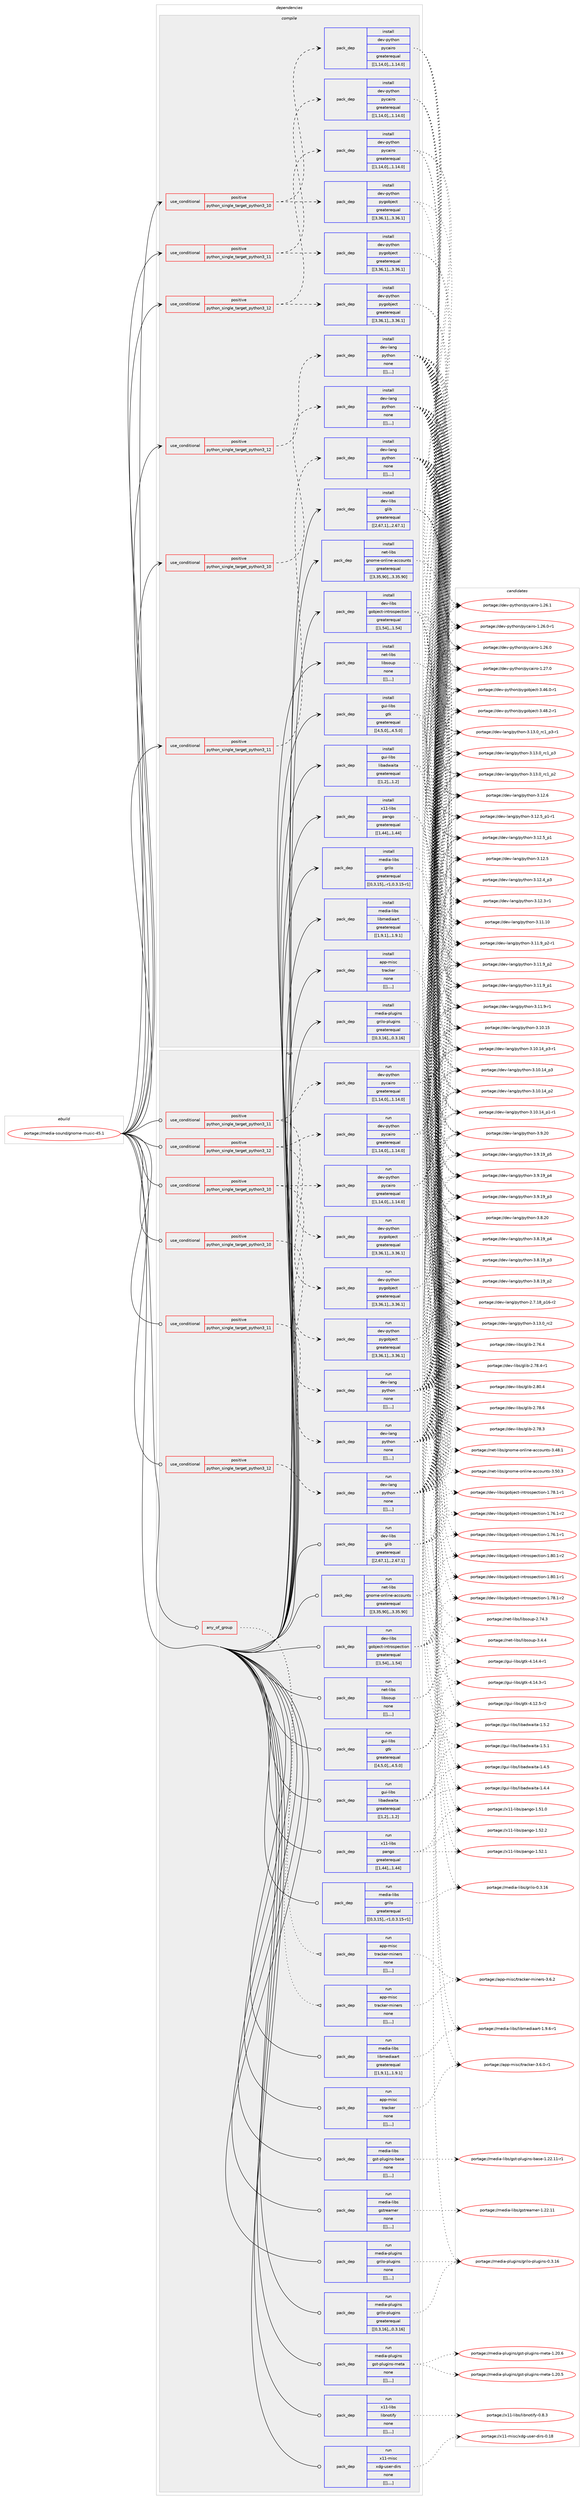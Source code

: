 digraph prolog {

# *************
# Graph options
# *************

newrank=true;
concentrate=true;
compound=true;
graph [rankdir=LR,fontname=Helvetica,fontsize=10,ranksep=1.5];#, ranksep=2.5, nodesep=0.2];
edge  [arrowhead=vee];
node  [fontname=Helvetica,fontsize=10];

# **********
# The ebuild
# **********

subgraph cluster_leftcol {
color=gray;
label=<<i>ebuild</i>>;
id [label="portage://media-sound/gnome-music-45.1", color=red, width=4, href="../media-sound/gnome-music-45.1.svg"];
}

# ****************
# The dependencies
# ****************

subgraph cluster_midcol {
color=gray;
label=<<i>dependencies</i>>;
subgraph cluster_compile {
fillcolor="#eeeeee";
style=filled;
label=<<i>compile</i>>;
subgraph cond83684 {
dependency332049 [label=<<TABLE BORDER="0" CELLBORDER="1" CELLSPACING="0" CELLPADDING="4"><TR><TD ROWSPAN="3" CELLPADDING="10">use_conditional</TD></TR><TR><TD>positive</TD></TR><TR><TD>python_single_target_python3_10</TD></TR></TABLE>>, shape=none, color=red];
subgraph pack245749 {
dependency332050 [label=<<TABLE BORDER="0" CELLBORDER="1" CELLSPACING="0" CELLPADDING="4" WIDTH="220"><TR><TD ROWSPAN="6" CELLPADDING="30">pack_dep</TD></TR><TR><TD WIDTH="110">install</TD></TR><TR><TD>dev-lang</TD></TR><TR><TD>python</TD></TR><TR><TD>none</TD></TR><TR><TD>[[],,,,]</TD></TR></TABLE>>, shape=none, color=blue];
}
dependency332049:e -> dependency332050:w [weight=20,style="dashed",arrowhead="vee"];
}
id:e -> dependency332049:w [weight=20,style="solid",arrowhead="vee"];
subgraph cond83685 {
dependency332051 [label=<<TABLE BORDER="0" CELLBORDER="1" CELLSPACING="0" CELLPADDING="4"><TR><TD ROWSPAN="3" CELLPADDING="10">use_conditional</TD></TR><TR><TD>positive</TD></TR><TR><TD>python_single_target_python3_10</TD></TR></TABLE>>, shape=none, color=red];
subgraph pack245750 {
dependency332052 [label=<<TABLE BORDER="0" CELLBORDER="1" CELLSPACING="0" CELLPADDING="4" WIDTH="220"><TR><TD ROWSPAN="6" CELLPADDING="30">pack_dep</TD></TR><TR><TD WIDTH="110">install</TD></TR><TR><TD>dev-python</TD></TR><TR><TD>pygobject</TD></TR><TR><TD>greaterequal</TD></TR><TR><TD>[[3,36,1],,,3.36.1]</TD></TR></TABLE>>, shape=none, color=blue];
}
dependency332051:e -> dependency332052:w [weight=20,style="dashed",arrowhead="vee"];
subgraph pack245751 {
dependency332053 [label=<<TABLE BORDER="0" CELLBORDER="1" CELLSPACING="0" CELLPADDING="4" WIDTH="220"><TR><TD ROWSPAN="6" CELLPADDING="30">pack_dep</TD></TR><TR><TD WIDTH="110">install</TD></TR><TR><TD>dev-python</TD></TR><TR><TD>pycairo</TD></TR><TR><TD>greaterequal</TD></TR><TR><TD>[[1,14,0],,,1.14.0]</TD></TR></TABLE>>, shape=none, color=blue];
}
dependency332051:e -> dependency332053:w [weight=20,style="dashed",arrowhead="vee"];
}
id:e -> dependency332051:w [weight=20,style="solid",arrowhead="vee"];
subgraph cond83686 {
dependency332054 [label=<<TABLE BORDER="0" CELLBORDER="1" CELLSPACING="0" CELLPADDING="4"><TR><TD ROWSPAN="3" CELLPADDING="10">use_conditional</TD></TR><TR><TD>positive</TD></TR><TR><TD>python_single_target_python3_11</TD></TR></TABLE>>, shape=none, color=red];
subgraph pack245752 {
dependency332055 [label=<<TABLE BORDER="0" CELLBORDER="1" CELLSPACING="0" CELLPADDING="4" WIDTH="220"><TR><TD ROWSPAN="6" CELLPADDING="30">pack_dep</TD></TR><TR><TD WIDTH="110">install</TD></TR><TR><TD>dev-lang</TD></TR><TR><TD>python</TD></TR><TR><TD>none</TD></TR><TR><TD>[[],,,,]</TD></TR></TABLE>>, shape=none, color=blue];
}
dependency332054:e -> dependency332055:w [weight=20,style="dashed",arrowhead="vee"];
}
id:e -> dependency332054:w [weight=20,style="solid",arrowhead="vee"];
subgraph cond83687 {
dependency332056 [label=<<TABLE BORDER="0" CELLBORDER="1" CELLSPACING="0" CELLPADDING="4"><TR><TD ROWSPAN="3" CELLPADDING="10">use_conditional</TD></TR><TR><TD>positive</TD></TR><TR><TD>python_single_target_python3_11</TD></TR></TABLE>>, shape=none, color=red];
subgraph pack245753 {
dependency332057 [label=<<TABLE BORDER="0" CELLBORDER="1" CELLSPACING="0" CELLPADDING="4" WIDTH="220"><TR><TD ROWSPAN="6" CELLPADDING="30">pack_dep</TD></TR><TR><TD WIDTH="110">install</TD></TR><TR><TD>dev-python</TD></TR><TR><TD>pygobject</TD></TR><TR><TD>greaterequal</TD></TR><TR><TD>[[3,36,1],,,3.36.1]</TD></TR></TABLE>>, shape=none, color=blue];
}
dependency332056:e -> dependency332057:w [weight=20,style="dashed",arrowhead="vee"];
subgraph pack245754 {
dependency332058 [label=<<TABLE BORDER="0" CELLBORDER="1" CELLSPACING="0" CELLPADDING="4" WIDTH="220"><TR><TD ROWSPAN="6" CELLPADDING="30">pack_dep</TD></TR><TR><TD WIDTH="110">install</TD></TR><TR><TD>dev-python</TD></TR><TR><TD>pycairo</TD></TR><TR><TD>greaterequal</TD></TR><TR><TD>[[1,14,0],,,1.14.0]</TD></TR></TABLE>>, shape=none, color=blue];
}
dependency332056:e -> dependency332058:w [weight=20,style="dashed",arrowhead="vee"];
}
id:e -> dependency332056:w [weight=20,style="solid",arrowhead="vee"];
subgraph cond83688 {
dependency332059 [label=<<TABLE BORDER="0" CELLBORDER="1" CELLSPACING="0" CELLPADDING="4"><TR><TD ROWSPAN="3" CELLPADDING="10">use_conditional</TD></TR><TR><TD>positive</TD></TR><TR><TD>python_single_target_python3_12</TD></TR></TABLE>>, shape=none, color=red];
subgraph pack245755 {
dependency332060 [label=<<TABLE BORDER="0" CELLBORDER="1" CELLSPACING="0" CELLPADDING="4" WIDTH="220"><TR><TD ROWSPAN="6" CELLPADDING="30">pack_dep</TD></TR><TR><TD WIDTH="110">install</TD></TR><TR><TD>dev-lang</TD></TR><TR><TD>python</TD></TR><TR><TD>none</TD></TR><TR><TD>[[],,,,]</TD></TR></TABLE>>, shape=none, color=blue];
}
dependency332059:e -> dependency332060:w [weight=20,style="dashed",arrowhead="vee"];
}
id:e -> dependency332059:w [weight=20,style="solid",arrowhead="vee"];
subgraph cond83689 {
dependency332061 [label=<<TABLE BORDER="0" CELLBORDER="1" CELLSPACING="0" CELLPADDING="4"><TR><TD ROWSPAN="3" CELLPADDING="10">use_conditional</TD></TR><TR><TD>positive</TD></TR><TR><TD>python_single_target_python3_12</TD></TR></TABLE>>, shape=none, color=red];
subgraph pack245756 {
dependency332062 [label=<<TABLE BORDER="0" CELLBORDER="1" CELLSPACING="0" CELLPADDING="4" WIDTH="220"><TR><TD ROWSPAN="6" CELLPADDING="30">pack_dep</TD></TR><TR><TD WIDTH="110">install</TD></TR><TR><TD>dev-python</TD></TR><TR><TD>pygobject</TD></TR><TR><TD>greaterequal</TD></TR><TR><TD>[[3,36,1],,,3.36.1]</TD></TR></TABLE>>, shape=none, color=blue];
}
dependency332061:e -> dependency332062:w [weight=20,style="dashed",arrowhead="vee"];
subgraph pack245757 {
dependency332063 [label=<<TABLE BORDER="0" CELLBORDER="1" CELLSPACING="0" CELLPADDING="4" WIDTH="220"><TR><TD ROWSPAN="6" CELLPADDING="30">pack_dep</TD></TR><TR><TD WIDTH="110">install</TD></TR><TR><TD>dev-python</TD></TR><TR><TD>pycairo</TD></TR><TR><TD>greaterequal</TD></TR><TR><TD>[[1,14,0],,,1.14.0]</TD></TR></TABLE>>, shape=none, color=blue];
}
dependency332061:e -> dependency332063:w [weight=20,style="dashed",arrowhead="vee"];
}
id:e -> dependency332061:w [weight=20,style="solid",arrowhead="vee"];
subgraph pack245758 {
dependency332064 [label=<<TABLE BORDER="0" CELLBORDER="1" CELLSPACING="0" CELLPADDING="4" WIDTH="220"><TR><TD ROWSPAN="6" CELLPADDING="30">pack_dep</TD></TR><TR><TD WIDTH="110">install</TD></TR><TR><TD>app-misc</TD></TR><TR><TD>tracker</TD></TR><TR><TD>none</TD></TR><TR><TD>[[],,,,]</TD></TR></TABLE>>, shape=none, color=blue];
}
id:e -> dependency332064:w [weight=20,style="solid",arrowhead="vee"];
subgraph pack245759 {
dependency332065 [label=<<TABLE BORDER="0" CELLBORDER="1" CELLSPACING="0" CELLPADDING="4" WIDTH="220"><TR><TD ROWSPAN="6" CELLPADDING="30">pack_dep</TD></TR><TR><TD WIDTH="110">install</TD></TR><TR><TD>dev-libs</TD></TR><TR><TD>glib</TD></TR><TR><TD>greaterequal</TD></TR><TR><TD>[[2,67,1],,,2.67.1]</TD></TR></TABLE>>, shape=none, color=blue];
}
id:e -> dependency332065:w [weight=20,style="solid",arrowhead="vee"];
subgraph pack245760 {
dependency332066 [label=<<TABLE BORDER="0" CELLBORDER="1" CELLSPACING="0" CELLPADDING="4" WIDTH="220"><TR><TD ROWSPAN="6" CELLPADDING="30">pack_dep</TD></TR><TR><TD WIDTH="110">install</TD></TR><TR><TD>dev-libs</TD></TR><TR><TD>gobject-introspection</TD></TR><TR><TD>greaterequal</TD></TR><TR><TD>[[1,54],,,1.54]</TD></TR></TABLE>>, shape=none, color=blue];
}
id:e -> dependency332066:w [weight=20,style="solid",arrowhead="vee"];
subgraph pack245761 {
dependency332067 [label=<<TABLE BORDER="0" CELLBORDER="1" CELLSPACING="0" CELLPADDING="4" WIDTH="220"><TR><TD ROWSPAN="6" CELLPADDING="30">pack_dep</TD></TR><TR><TD WIDTH="110">install</TD></TR><TR><TD>gui-libs</TD></TR><TR><TD>gtk</TD></TR><TR><TD>greaterequal</TD></TR><TR><TD>[[4,5,0],,,4.5.0]</TD></TR></TABLE>>, shape=none, color=blue];
}
id:e -> dependency332067:w [weight=20,style="solid",arrowhead="vee"];
subgraph pack245762 {
dependency332068 [label=<<TABLE BORDER="0" CELLBORDER="1" CELLSPACING="0" CELLPADDING="4" WIDTH="220"><TR><TD ROWSPAN="6" CELLPADDING="30">pack_dep</TD></TR><TR><TD WIDTH="110">install</TD></TR><TR><TD>gui-libs</TD></TR><TR><TD>libadwaita</TD></TR><TR><TD>greaterequal</TD></TR><TR><TD>[[1,2],,,1.2]</TD></TR></TABLE>>, shape=none, color=blue];
}
id:e -> dependency332068:w [weight=20,style="solid",arrowhead="vee"];
subgraph pack245763 {
dependency332069 [label=<<TABLE BORDER="0" CELLBORDER="1" CELLSPACING="0" CELLPADDING="4" WIDTH="220"><TR><TD ROWSPAN="6" CELLPADDING="30">pack_dep</TD></TR><TR><TD WIDTH="110">install</TD></TR><TR><TD>media-libs</TD></TR><TR><TD>grilo</TD></TR><TR><TD>greaterequal</TD></TR><TR><TD>[[0,3,15],,-r1,0.3.15-r1]</TD></TR></TABLE>>, shape=none, color=blue];
}
id:e -> dependency332069:w [weight=20,style="solid",arrowhead="vee"];
subgraph pack245764 {
dependency332070 [label=<<TABLE BORDER="0" CELLBORDER="1" CELLSPACING="0" CELLPADDING="4" WIDTH="220"><TR><TD ROWSPAN="6" CELLPADDING="30">pack_dep</TD></TR><TR><TD WIDTH="110">install</TD></TR><TR><TD>media-libs</TD></TR><TR><TD>libmediaart</TD></TR><TR><TD>greaterequal</TD></TR><TR><TD>[[1,9,1],,,1.9.1]</TD></TR></TABLE>>, shape=none, color=blue];
}
id:e -> dependency332070:w [weight=20,style="solid",arrowhead="vee"];
subgraph pack245765 {
dependency332071 [label=<<TABLE BORDER="0" CELLBORDER="1" CELLSPACING="0" CELLPADDING="4" WIDTH="220"><TR><TD ROWSPAN="6" CELLPADDING="30">pack_dep</TD></TR><TR><TD WIDTH="110">install</TD></TR><TR><TD>media-plugins</TD></TR><TR><TD>grilo-plugins</TD></TR><TR><TD>greaterequal</TD></TR><TR><TD>[[0,3,16],,,0.3.16]</TD></TR></TABLE>>, shape=none, color=blue];
}
id:e -> dependency332071:w [weight=20,style="solid",arrowhead="vee"];
subgraph pack245766 {
dependency332072 [label=<<TABLE BORDER="0" CELLBORDER="1" CELLSPACING="0" CELLPADDING="4" WIDTH="220"><TR><TD ROWSPAN="6" CELLPADDING="30">pack_dep</TD></TR><TR><TD WIDTH="110">install</TD></TR><TR><TD>net-libs</TD></TR><TR><TD>gnome-online-accounts</TD></TR><TR><TD>greaterequal</TD></TR><TR><TD>[[3,35,90],,,3.35.90]</TD></TR></TABLE>>, shape=none, color=blue];
}
id:e -> dependency332072:w [weight=20,style="solid",arrowhead="vee"];
subgraph pack245767 {
dependency332073 [label=<<TABLE BORDER="0" CELLBORDER="1" CELLSPACING="0" CELLPADDING="4" WIDTH="220"><TR><TD ROWSPAN="6" CELLPADDING="30">pack_dep</TD></TR><TR><TD WIDTH="110">install</TD></TR><TR><TD>net-libs</TD></TR><TR><TD>libsoup</TD></TR><TR><TD>none</TD></TR><TR><TD>[[],,,,]</TD></TR></TABLE>>, shape=none, color=blue];
}
id:e -> dependency332073:w [weight=20,style="solid",arrowhead="vee"];
subgraph pack245768 {
dependency332074 [label=<<TABLE BORDER="0" CELLBORDER="1" CELLSPACING="0" CELLPADDING="4" WIDTH="220"><TR><TD ROWSPAN="6" CELLPADDING="30">pack_dep</TD></TR><TR><TD WIDTH="110">install</TD></TR><TR><TD>x11-libs</TD></TR><TR><TD>pango</TD></TR><TR><TD>greaterequal</TD></TR><TR><TD>[[1,44],,,1.44]</TD></TR></TABLE>>, shape=none, color=blue];
}
id:e -> dependency332074:w [weight=20,style="solid",arrowhead="vee"];
}
subgraph cluster_compileandrun {
fillcolor="#eeeeee";
style=filled;
label=<<i>compile and run</i>>;
}
subgraph cluster_run {
fillcolor="#eeeeee";
style=filled;
label=<<i>run</i>>;
subgraph any2444 {
dependency332075 [label=<<TABLE BORDER="0" CELLBORDER="1" CELLSPACING="0" CELLPADDING="4"><TR><TD CELLPADDING="10">any_of_group</TD></TR></TABLE>>, shape=none, color=red];subgraph pack245769 {
dependency332076 [label=<<TABLE BORDER="0" CELLBORDER="1" CELLSPACING="0" CELLPADDING="4" WIDTH="220"><TR><TD ROWSPAN="6" CELLPADDING="30">pack_dep</TD></TR><TR><TD WIDTH="110">run</TD></TR><TR><TD>app-misc</TD></TR><TR><TD>tracker-miners</TD></TR><TR><TD>none</TD></TR><TR><TD>[[],,,,]</TD></TR></TABLE>>, shape=none, color=blue];
}
dependency332075:e -> dependency332076:w [weight=20,style="dotted",arrowhead="oinv"];
subgraph pack245770 {
dependency332077 [label=<<TABLE BORDER="0" CELLBORDER="1" CELLSPACING="0" CELLPADDING="4" WIDTH="220"><TR><TD ROWSPAN="6" CELLPADDING="30">pack_dep</TD></TR><TR><TD WIDTH="110">run</TD></TR><TR><TD>app-misc</TD></TR><TR><TD>tracker-miners</TD></TR><TR><TD>none</TD></TR><TR><TD>[[],,,,]</TD></TR></TABLE>>, shape=none, color=blue];
}
dependency332075:e -> dependency332077:w [weight=20,style="dotted",arrowhead="oinv"];
}
id:e -> dependency332075:w [weight=20,style="solid",arrowhead="odot"];
subgraph cond83690 {
dependency332078 [label=<<TABLE BORDER="0" CELLBORDER="1" CELLSPACING="0" CELLPADDING="4"><TR><TD ROWSPAN="3" CELLPADDING="10">use_conditional</TD></TR><TR><TD>positive</TD></TR><TR><TD>python_single_target_python3_10</TD></TR></TABLE>>, shape=none, color=red];
subgraph pack245771 {
dependency332079 [label=<<TABLE BORDER="0" CELLBORDER="1" CELLSPACING="0" CELLPADDING="4" WIDTH="220"><TR><TD ROWSPAN="6" CELLPADDING="30">pack_dep</TD></TR><TR><TD WIDTH="110">run</TD></TR><TR><TD>dev-lang</TD></TR><TR><TD>python</TD></TR><TR><TD>none</TD></TR><TR><TD>[[],,,,]</TD></TR></TABLE>>, shape=none, color=blue];
}
dependency332078:e -> dependency332079:w [weight=20,style="dashed",arrowhead="vee"];
}
id:e -> dependency332078:w [weight=20,style="solid",arrowhead="odot"];
subgraph cond83691 {
dependency332080 [label=<<TABLE BORDER="0" CELLBORDER="1" CELLSPACING="0" CELLPADDING="4"><TR><TD ROWSPAN="3" CELLPADDING="10">use_conditional</TD></TR><TR><TD>positive</TD></TR><TR><TD>python_single_target_python3_10</TD></TR></TABLE>>, shape=none, color=red];
subgraph pack245772 {
dependency332081 [label=<<TABLE BORDER="0" CELLBORDER="1" CELLSPACING="0" CELLPADDING="4" WIDTH="220"><TR><TD ROWSPAN="6" CELLPADDING="30">pack_dep</TD></TR><TR><TD WIDTH="110">run</TD></TR><TR><TD>dev-python</TD></TR><TR><TD>pygobject</TD></TR><TR><TD>greaterequal</TD></TR><TR><TD>[[3,36,1],,,3.36.1]</TD></TR></TABLE>>, shape=none, color=blue];
}
dependency332080:e -> dependency332081:w [weight=20,style="dashed",arrowhead="vee"];
subgraph pack245773 {
dependency332082 [label=<<TABLE BORDER="0" CELLBORDER="1" CELLSPACING="0" CELLPADDING="4" WIDTH="220"><TR><TD ROWSPAN="6" CELLPADDING="30">pack_dep</TD></TR><TR><TD WIDTH="110">run</TD></TR><TR><TD>dev-python</TD></TR><TR><TD>pycairo</TD></TR><TR><TD>greaterequal</TD></TR><TR><TD>[[1,14,0],,,1.14.0]</TD></TR></TABLE>>, shape=none, color=blue];
}
dependency332080:e -> dependency332082:w [weight=20,style="dashed",arrowhead="vee"];
}
id:e -> dependency332080:w [weight=20,style="solid",arrowhead="odot"];
subgraph cond83692 {
dependency332083 [label=<<TABLE BORDER="0" CELLBORDER="1" CELLSPACING="0" CELLPADDING="4"><TR><TD ROWSPAN="3" CELLPADDING="10">use_conditional</TD></TR><TR><TD>positive</TD></TR><TR><TD>python_single_target_python3_11</TD></TR></TABLE>>, shape=none, color=red];
subgraph pack245774 {
dependency332084 [label=<<TABLE BORDER="0" CELLBORDER="1" CELLSPACING="0" CELLPADDING="4" WIDTH="220"><TR><TD ROWSPAN="6" CELLPADDING="30">pack_dep</TD></TR><TR><TD WIDTH="110">run</TD></TR><TR><TD>dev-lang</TD></TR><TR><TD>python</TD></TR><TR><TD>none</TD></TR><TR><TD>[[],,,,]</TD></TR></TABLE>>, shape=none, color=blue];
}
dependency332083:e -> dependency332084:w [weight=20,style="dashed",arrowhead="vee"];
}
id:e -> dependency332083:w [weight=20,style="solid",arrowhead="odot"];
subgraph cond83693 {
dependency332085 [label=<<TABLE BORDER="0" CELLBORDER="1" CELLSPACING="0" CELLPADDING="4"><TR><TD ROWSPAN="3" CELLPADDING="10">use_conditional</TD></TR><TR><TD>positive</TD></TR><TR><TD>python_single_target_python3_11</TD></TR></TABLE>>, shape=none, color=red];
subgraph pack245775 {
dependency332086 [label=<<TABLE BORDER="0" CELLBORDER="1" CELLSPACING="0" CELLPADDING="4" WIDTH="220"><TR><TD ROWSPAN="6" CELLPADDING="30">pack_dep</TD></TR><TR><TD WIDTH="110">run</TD></TR><TR><TD>dev-python</TD></TR><TR><TD>pygobject</TD></TR><TR><TD>greaterequal</TD></TR><TR><TD>[[3,36,1],,,3.36.1]</TD></TR></TABLE>>, shape=none, color=blue];
}
dependency332085:e -> dependency332086:w [weight=20,style="dashed",arrowhead="vee"];
subgraph pack245776 {
dependency332087 [label=<<TABLE BORDER="0" CELLBORDER="1" CELLSPACING="0" CELLPADDING="4" WIDTH="220"><TR><TD ROWSPAN="6" CELLPADDING="30">pack_dep</TD></TR><TR><TD WIDTH="110">run</TD></TR><TR><TD>dev-python</TD></TR><TR><TD>pycairo</TD></TR><TR><TD>greaterequal</TD></TR><TR><TD>[[1,14,0],,,1.14.0]</TD></TR></TABLE>>, shape=none, color=blue];
}
dependency332085:e -> dependency332087:w [weight=20,style="dashed",arrowhead="vee"];
}
id:e -> dependency332085:w [weight=20,style="solid",arrowhead="odot"];
subgraph cond83694 {
dependency332088 [label=<<TABLE BORDER="0" CELLBORDER="1" CELLSPACING="0" CELLPADDING="4"><TR><TD ROWSPAN="3" CELLPADDING="10">use_conditional</TD></TR><TR><TD>positive</TD></TR><TR><TD>python_single_target_python3_12</TD></TR></TABLE>>, shape=none, color=red];
subgraph pack245777 {
dependency332089 [label=<<TABLE BORDER="0" CELLBORDER="1" CELLSPACING="0" CELLPADDING="4" WIDTH="220"><TR><TD ROWSPAN="6" CELLPADDING="30">pack_dep</TD></TR><TR><TD WIDTH="110">run</TD></TR><TR><TD>dev-lang</TD></TR><TR><TD>python</TD></TR><TR><TD>none</TD></TR><TR><TD>[[],,,,]</TD></TR></TABLE>>, shape=none, color=blue];
}
dependency332088:e -> dependency332089:w [weight=20,style="dashed",arrowhead="vee"];
}
id:e -> dependency332088:w [weight=20,style="solid",arrowhead="odot"];
subgraph cond83695 {
dependency332090 [label=<<TABLE BORDER="0" CELLBORDER="1" CELLSPACING="0" CELLPADDING="4"><TR><TD ROWSPAN="3" CELLPADDING="10">use_conditional</TD></TR><TR><TD>positive</TD></TR><TR><TD>python_single_target_python3_12</TD></TR></TABLE>>, shape=none, color=red];
subgraph pack245778 {
dependency332091 [label=<<TABLE BORDER="0" CELLBORDER="1" CELLSPACING="0" CELLPADDING="4" WIDTH="220"><TR><TD ROWSPAN="6" CELLPADDING="30">pack_dep</TD></TR><TR><TD WIDTH="110">run</TD></TR><TR><TD>dev-python</TD></TR><TR><TD>pygobject</TD></TR><TR><TD>greaterequal</TD></TR><TR><TD>[[3,36,1],,,3.36.1]</TD></TR></TABLE>>, shape=none, color=blue];
}
dependency332090:e -> dependency332091:w [weight=20,style="dashed",arrowhead="vee"];
subgraph pack245779 {
dependency332092 [label=<<TABLE BORDER="0" CELLBORDER="1" CELLSPACING="0" CELLPADDING="4" WIDTH="220"><TR><TD ROWSPAN="6" CELLPADDING="30">pack_dep</TD></TR><TR><TD WIDTH="110">run</TD></TR><TR><TD>dev-python</TD></TR><TR><TD>pycairo</TD></TR><TR><TD>greaterequal</TD></TR><TR><TD>[[1,14,0],,,1.14.0]</TD></TR></TABLE>>, shape=none, color=blue];
}
dependency332090:e -> dependency332092:w [weight=20,style="dashed",arrowhead="vee"];
}
id:e -> dependency332090:w [weight=20,style="solid",arrowhead="odot"];
subgraph pack245780 {
dependency332093 [label=<<TABLE BORDER="0" CELLBORDER="1" CELLSPACING="0" CELLPADDING="4" WIDTH="220"><TR><TD ROWSPAN="6" CELLPADDING="30">pack_dep</TD></TR><TR><TD WIDTH="110">run</TD></TR><TR><TD>app-misc</TD></TR><TR><TD>tracker</TD></TR><TR><TD>none</TD></TR><TR><TD>[[],,,,]</TD></TR></TABLE>>, shape=none, color=blue];
}
id:e -> dependency332093:w [weight=20,style="solid",arrowhead="odot"];
subgraph pack245781 {
dependency332094 [label=<<TABLE BORDER="0" CELLBORDER="1" CELLSPACING="0" CELLPADDING="4" WIDTH="220"><TR><TD ROWSPAN="6" CELLPADDING="30">pack_dep</TD></TR><TR><TD WIDTH="110">run</TD></TR><TR><TD>dev-libs</TD></TR><TR><TD>glib</TD></TR><TR><TD>greaterequal</TD></TR><TR><TD>[[2,67,1],,,2.67.1]</TD></TR></TABLE>>, shape=none, color=blue];
}
id:e -> dependency332094:w [weight=20,style="solid",arrowhead="odot"];
subgraph pack245782 {
dependency332095 [label=<<TABLE BORDER="0" CELLBORDER="1" CELLSPACING="0" CELLPADDING="4" WIDTH="220"><TR><TD ROWSPAN="6" CELLPADDING="30">pack_dep</TD></TR><TR><TD WIDTH="110">run</TD></TR><TR><TD>dev-libs</TD></TR><TR><TD>gobject-introspection</TD></TR><TR><TD>greaterequal</TD></TR><TR><TD>[[1,54],,,1.54]</TD></TR></TABLE>>, shape=none, color=blue];
}
id:e -> dependency332095:w [weight=20,style="solid",arrowhead="odot"];
subgraph pack245783 {
dependency332096 [label=<<TABLE BORDER="0" CELLBORDER="1" CELLSPACING="0" CELLPADDING="4" WIDTH="220"><TR><TD ROWSPAN="6" CELLPADDING="30">pack_dep</TD></TR><TR><TD WIDTH="110">run</TD></TR><TR><TD>gui-libs</TD></TR><TR><TD>gtk</TD></TR><TR><TD>greaterequal</TD></TR><TR><TD>[[4,5,0],,,4.5.0]</TD></TR></TABLE>>, shape=none, color=blue];
}
id:e -> dependency332096:w [weight=20,style="solid",arrowhead="odot"];
subgraph pack245784 {
dependency332097 [label=<<TABLE BORDER="0" CELLBORDER="1" CELLSPACING="0" CELLPADDING="4" WIDTH="220"><TR><TD ROWSPAN="6" CELLPADDING="30">pack_dep</TD></TR><TR><TD WIDTH="110">run</TD></TR><TR><TD>gui-libs</TD></TR><TR><TD>libadwaita</TD></TR><TR><TD>greaterequal</TD></TR><TR><TD>[[1,2],,,1.2]</TD></TR></TABLE>>, shape=none, color=blue];
}
id:e -> dependency332097:w [weight=20,style="solid",arrowhead="odot"];
subgraph pack245785 {
dependency332098 [label=<<TABLE BORDER="0" CELLBORDER="1" CELLSPACING="0" CELLPADDING="4" WIDTH="220"><TR><TD ROWSPAN="6" CELLPADDING="30">pack_dep</TD></TR><TR><TD WIDTH="110">run</TD></TR><TR><TD>media-libs</TD></TR><TR><TD>grilo</TD></TR><TR><TD>greaterequal</TD></TR><TR><TD>[[0,3,15],,-r1,0.3.15-r1]</TD></TR></TABLE>>, shape=none, color=blue];
}
id:e -> dependency332098:w [weight=20,style="solid",arrowhead="odot"];
subgraph pack245786 {
dependency332099 [label=<<TABLE BORDER="0" CELLBORDER="1" CELLSPACING="0" CELLPADDING="4" WIDTH="220"><TR><TD ROWSPAN="6" CELLPADDING="30">pack_dep</TD></TR><TR><TD WIDTH="110">run</TD></TR><TR><TD>media-libs</TD></TR><TR><TD>gst-plugins-base</TD></TR><TR><TD>none</TD></TR><TR><TD>[[],,,,]</TD></TR></TABLE>>, shape=none, color=blue];
}
id:e -> dependency332099:w [weight=20,style="solid",arrowhead="odot"];
subgraph pack245787 {
dependency332100 [label=<<TABLE BORDER="0" CELLBORDER="1" CELLSPACING="0" CELLPADDING="4" WIDTH="220"><TR><TD ROWSPAN="6" CELLPADDING="30">pack_dep</TD></TR><TR><TD WIDTH="110">run</TD></TR><TR><TD>media-libs</TD></TR><TR><TD>gstreamer</TD></TR><TR><TD>none</TD></TR><TR><TD>[[],,,,]</TD></TR></TABLE>>, shape=none, color=blue];
}
id:e -> dependency332100:w [weight=20,style="solid",arrowhead="odot"];
subgraph pack245788 {
dependency332101 [label=<<TABLE BORDER="0" CELLBORDER="1" CELLSPACING="0" CELLPADDING="4" WIDTH="220"><TR><TD ROWSPAN="6" CELLPADDING="30">pack_dep</TD></TR><TR><TD WIDTH="110">run</TD></TR><TR><TD>media-libs</TD></TR><TR><TD>libmediaart</TD></TR><TR><TD>greaterequal</TD></TR><TR><TD>[[1,9,1],,,1.9.1]</TD></TR></TABLE>>, shape=none, color=blue];
}
id:e -> dependency332101:w [weight=20,style="solid",arrowhead="odot"];
subgraph pack245789 {
dependency332102 [label=<<TABLE BORDER="0" CELLBORDER="1" CELLSPACING="0" CELLPADDING="4" WIDTH="220"><TR><TD ROWSPAN="6" CELLPADDING="30">pack_dep</TD></TR><TR><TD WIDTH="110">run</TD></TR><TR><TD>media-plugins</TD></TR><TR><TD>grilo-plugins</TD></TR><TR><TD>greaterequal</TD></TR><TR><TD>[[0,3,16],,,0.3.16]</TD></TR></TABLE>>, shape=none, color=blue];
}
id:e -> dependency332102:w [weight=20,style="solid",arrowhead="odot"];
subgraph pack245790 {
dependency332103 [label=<<TABLE BORDER="0" CELLBORDER="1" CELLSPACING="0" CELLPADDING="4" WIDTH="220"><TR><TD ROWSPAN="6" CELLPADDING="30">pack_dep</TD></TR><TR><TD WIDTH="110">run</TD></TR><TR><TD>media-plugins</TD></TR><TR><TD>grilo-plugins</TD></TR><TR><TD>none</TD></TR><TR><TD>[[],,,,]</TD></TR></TABLE>>, shape=none, color=blue];
}
id:e -> dependency332103:w [weight=20,style="solid",arrowhead="odot"];
subgraph pack245791 {
dependency332104 [label=<<TABLE BORDER="0" CELLBORDER="1" CELLSPACING="0" CELLPADDING="4" WIDTH="220"><TR><TD ROWSPAN="6" CELLPADDING="30">pack_dep</TD></TR><TR><TD WIDTH="110">run</TD></TR><TR><TD>media-plugins</TD></TR><TR><TD>gst-plugins-meta</TD></TR><TR><TD>none</TD></TR><TR><TD>[[],,,,]</TD></TR></TABLE>>, shape=none, color=blue];
}
id:e -> dependency332104:w [weight=20,style="solid",arrowhead="odot"];
subgraph pack245792 {
dependency332105 [label=<<TABLE BORDER="0" CELLBORDER="1" CELLSPACING="0" CELLPADDING="4" WIDTH="220"><TR><TD ROWSPAN="6" CELLPADDING="30">pack_dep</TD></TR><TR><TD WIDTH="110">run</TD></TR><TR><TD>net-libs</TD></TR><TR><TD>gnome-online-accounts</TD></TR><TR><TD>greaterequal</TD></TR><TR><TD>[[3,35,90],,,3.35.90]</TD></TR></TABLE>>, shape=none, color=blue];
}
id:e -> dependency332105:w [weight=20,style="solid",arrowhead="odot"];
subgraph pack245793 {
dependency332106 [label=<<TABLE BORDER="0" CELLBORDER="1" CELLSPACING="0" CELLPADDING="4" WIDTH="220"><TR><TD ROWSPAN="6" CELLPADDING="30">pack_dep</TD></TR><TR><TD WIDTH="110">run</TD></TR><TR><TD>net-libs</TD></TR><TR><TD>libsoup</TD></TR><TR><TD>none</TD></TR><TR><TD>[[],,,,]</TD></TR></TABLE>>, shape=none, color=blue];
}
id:e -> dependency332106:w [weight=20,style="solid",arrowhead="odot"];
subgraph pack245794 {
dependency332107 [label=<<TABLE BORDER="0" CELLBORDER="1" CELLSPACING="0" CELLPADDING="4" WIDTH="220"><TR><TD ROWSPAN="6" CELLPADDING="30">pack_dep</TD></TR><TR><TD WIDTH="110">run</TD></TR><TR><TD>x11-libs</TD></TR><TR><TD>libnotify</TD></TR><TR><TD>none</TD></TR><TR><TD>[[],,,,]</TD></TR></TABLE>>, shape=none, color=blue];
}
id:e -> dependency332107:w [weight=20,style="solid",arrowhead="odot"];
subgraph pack245795 {
dependency332108 [label=<<TABLE BORDER="0" CELLBORDER="1" CELLSPACING="0" CELLPADDING="4" WIDTH="220"><TR><TD ROWSPAN="6" CELLPADDING="30">pack_dep</TD></TR><TR><TD WIDTH="110">run</TD></TR><TR><TD>x11-libs</TD></TR><TR><TD>pango</TD></TR><TR><TD>greaterequal</TD></TR><TR><TD>[[1,44],,,1.44]</TD></TR></TABLE>>, shape=none, color=blue];
}
id:e -> dependency332108:w [weight=20,style="solid",arrowhead="odot"];
subgraph pack245796 {
dependency332109 [label=<<TABLE BORDER="0" CELLBORDER="1" CELLSPACING="0" CELLPADDING="4" WIDTH="220"><TR><TD ROWSPAN="6" CELLPADDING="30">pack_dep</TD></TR><TR><TD WIDTH="110">run</TD></TR><TR><TD>x11-misc</TD></TR><TR><TD>xdg-user-dirs</TD></TR><TR><TD>none</TD></TR><TR><TD>[[],,,,]</TD></TR></TABLE>>, shape=none, color=blue];
}
id:e -> dependency332109:w [weight=20,style="solid",arrowhead="odot"];
}
}

# **************
# The candidates
# **************

subgraph cluster_choices {
rank=same;
color=gray;
label=<<i>candidates</i>>;

subgraph choice245749 {
color=black;
nodesep=1;
choice10010111845108971101034711212111610411111045514649514648951149950 [label="portage://dev-lang/python-3.13.0_rc2", color=red, width=4,href="../dev-lang/python-3.13.0_rc2.svg"];
choice1001011184510897110103471121211161041111104551464951464895114994995112514511449 [label="portage://dev-lang/python-3.13.0_rc1_p3-r1", color=red, width=4,href="../dev-lang/python-3.13.0_rc1_p3-r1.svg"];
choice100101118451089711010347112121116104111110455146495146489511499499511251 [label="portage://dev-lang/python-3.13.0_rc1_p3", color=red, width=4,href="../dev-lang/python-3.13.0_rc1_p3.svg"];
choice100101118451089711010347112121116104111110455146495146489511499499511250 [label="portage://dev-lang/python-3.13.0_rc1_p2", color=red, width=4,href="../dev-lang/python-3.13.0_rc1_p2.svg"];
choice10010111845108971101034711212111610411111045514649504654 [label="portage://dev-lang/python-3.12.6", color=red, width=4,href="../dev-lang/python-3.12.6.svg"];
choice1001011184510897110103471121211161041111104551464950465395112494511449 [label="portage://dev-lang/python-3.12.5_p1-r1", color=red, width=4,href="../dev-lang/python-3.12.5_p1-r1.svg"];
choice100101118451089711010347112121116104111110455146495046539511249 [label="portage://dev-lang/python-3.12.5_p1", color=red, width=4,href="../dev-lang/python-3.12.5_p1.svg"];
choice10010111845108971101034711212111610411111045514649504653 [label="portage://dev-lang/python-3.12.5", color=red, width=4,href="../dev-lang/python-3.12.5.svg"];
choice100101118451089711010347112121116104111110455146495046529511251 [label="portage://dev-lang/python-3.12.4_p3", color=red, width=4,href="../dev-lang/python-3.12.4_p3.svg"];
choice100101118451089711010347112121116104111110455146495046514511449 [label="portage://dev-lang/python-3.12.3-r1", color=red, width=4,href="../dev-lang/python-3.12.3-r1.svg"];
choice1001011184510897110103471121211161041111104551464949464948 [label="portage://dev-lang/python-3.11.10", color=red, width=4,href="../dev-lang/python-3.11.10.svg"];
choice1001011184510897110103471121211161041111104551464949465795112504511449 [label="portage://dev-lang/python-3.11.9_p2-r1", color=red, width=4,href="../dev-lang/python-3.11.9_p2-r1.svg"];
choice100101118451089711010347112121116104111110455146494946579511250 [label="portage://dev-lang/python-3.11.9_p2", color=red, width=4,href="../dev-lang/python-3.11.9_p2.svg"];
choice100101118451089711010347112121116104111110455146494946579511249 [label="portage://dev-lang/python-3.11.9_p1", color=red, width=4,href="../dev-lang/python-3.11.9_p1.svg"];
choice100101118451089711010347112121116104111110455146494946574511449 [label="portage://dev-lang/python-3.11.9-r1", color=red, width=4,href="../dev-lang/python-3.11.9-r1.svg"];
choice1001011184510897110103471121211161041111104551464948464953 [label="portage://dev-lang/python-3.10.15", color=red, width=4,href="../dev-lang/python-3.10.15.svg"];
choice100101118451089711010347112121116104111110455146494846495295112514511449 [label="portage://dev-lang/python-3.10.14_p3-r1", color=red, width=4,href="../dev-lang/python-3.10.14_p3-r1.svg"];
choice10010111845108971101034711212111610411111045514649484649529511251 [label="portage://dev-lang/python-3.10.14_p3", color=red, width=4,href="../dev-lang/python-3.10.14_p3.svg"];
choice10010111845108971101034711212111610411111045514649484649529511250 [label="portage://dev-lang/python-3.10.14_p2", color=red, width=4,href="../dev-lang/python-3.10.14_p2.svg"];
choice100101118451089711010347112121116104111110455146494846495295112494511449 [label="portage://dev-lang/python-3.10.14_p1-r1", color=red, width=4,href="../dev-lang/python-3.10.14_p1-r1.svg"];
choice10010111845108971101034711212111610411111045514657465048 [label="portage://dev-lang/python-3.9.20", color=red, width=4,href="../dev-lang/python-3.9.20.svg"];
choice100101118451089711010347112121116104111110455146574649579511253 [label="portage://dev-lang/python-3.9.19_p5", color=red, width=4,href="../dev-lang/python-3.9.19_p5.svg"];
choice100101118451089711010347112121116104111110455146574649579511252 [label="portage://dev-lang/python-3.9.19_p4", color=red, width=4,href="../dev-lang/python-3.9.19_p4.svg"];
choice100101118451089711010347112121116104111110455146574649579511251 [label="portage://dev-lang/python-3.9.19_p3", color=red, width=4,href="../dev-lang/python-3.9.19_p3.svg"];
choice10010111845108971101034711212111610411111045514656465048 [label="portage://dev-lang/python-3.8.20", color=red, width=4,href="../dev-lang/python-3.8.20.svg"];
choice100101118451089711010347112121116104111110455146564649579511252 [label="portage://dev-lang/python-3.8.19_p4", color=red, width=4,href="../dev-lang/python-3.8.19_p4.svg"];
choice100101118451089711010347112121116104111110455146564649579511251 [label="portage://dev-lang/python-3.8.19_p3", color=red, width=4,href="../dev-lang/python-3.8.19_p3.svg"];
choice100101118451089711010347112121116104111110455146564649579511250 [label="portage://dev-lang/python-3.8.19_p2", color=red, width=4,href="../dev-lang/python-3.8.19_p2.svg"];
choice100101118451089711010347112121116104111110455046554649569511249544511450 [label="portage://dev-lang/python-2.7.18_p16-r2", color=red, width=4,href="../dev-lang/python-2.7.18_p16-r2.svg"];
dependency332050:e -> choice10010111845108971101034711212111610411111045514649514648951149950:w [style=dotted,weight="100"];
dependency332050:e -> choice1001011184510897110103471121211161041111104551464951464895114994995112514511449:w [style=dotted,weight="100"];
dependency332050:e -> choice100101118451089711010347112121116104111110455146495146489511499499511251:w [style=dotted,weight="100"];
dependency332050:e -> choice100101118451089711010347112121116104111110455146495146489511499499511250:w [style=dotted,weight="100"];
dependency332050:e -> choice10010111845108971101034711212111610411111045514649504654:w [style=dotted,weight="100"];
dependency332050:e -> choice1001011184510897110103471121211161041111104551464950465395112494511449:w [style=dotted,weight="100"];
dependency332050:e -> choice100101118451089711010347112121116104111110455146495046539511249:w [style=dotted,weight="100"];
dependency332050:e -> choice10010111845108971101034711212111610411111045514649504653:w [style=dotted,weight="100"];
dependency332050:e -> choice100101118451089711010347112121116104111110455146495046529511251:w [style=dotted,weight="100"];
dependency332050:e -> choice100101118451089711010347112121116104111110455146495046514511449:w [style=dotted,weight="100"];
dependency332050:e -> choice1001011184510897110103471121211161041111104551464949464948:w [style=dotted,weight="100"];
dependency332050:e -> choice1001011184510897110103471121211161041111104551464949465795112504511449:w [style=dotted,weight="100"];
dependency332050:e -> choice100101118451089711010347112121116104111110455146494946579511250:w [style=dotted,weight="100"];
dependency332050:e -> choice100101118451089711010347112121116104111110455146494946579511249:w [style=dotted,weight="100"];
dependency332050:e -> choice100101118451089711010347112121116104111110455146494946574511449:w [style=dotted,weight="100"];
dependency332050:e -> choice1001011184510897110103471121211161041111104551464948464953:w [style=dotted,weight="100"];
dependency332050:e -> choice100101118451089711010347112121116104111110455146494846495295112514511449:w [style=dotted,weight="100"];
dependency332050:e -> choice10010111845108971101034711212111610411111045514649484649529511251:w [style=dotted,weight="100"];
dependency332050:e -> choice10010111845108971101034711212111610411111045514649484649529511250:w [style=dotted,weight="100"];
dependency332050:e -> choice100101118451089711010347112121116104111110455146494846495295112494511449:w [style=dotted,weight="100"];
dependency332050:e -> choice10010111845108971101034711212111610411111045514657465048:w [style=dotted,weight="100"];
dependency332050:e -> choice100101118451089711010347112121116104111110455146574649579511253:w [style=dotted,weight="100"];
dependency332050:e -> choice100101118451089711010347112121116104111110455146574649579511252:w [style=dotted,weight="100"];
dependency332050:e -> choice100101118451089711010347112121116104111110455146574649579511251:w [style=dotted,weight="100"];
dependency332050:e -> choice10010111845108971101034711212111610411111045514656465048:w [style=dotted,weight="100"];
dependency332050:e -> choice100101118451089711010347112121116104111110455146564649579511252:w [style=dotted,weight="100"];
dependency332050:e -> choice100101118451089711010347112121116104111110455146564649579511251:w [style=dotted,weight="100"];
dependency332050:e -> choice100101118451089711010347112121116104111110455146564649579511250:w [style=dotted,weight="100"];
dependency332050:e -> choice100101118451089711010347112121116104111110455046554649569511249544511450:w [style=dotted,weight="100"];
}
subgraph choice245750 {
color=black;
nodesep=1;
choice10010111845112121116104111110471121211031119810610199116455146525646504511449 [label="portage://dev-python/pygobject-3.48.2-r1", color=red, width=4,href="../dev-python/pygobject-3.48.2-r1.svg"];
choice10010111845112121116104111110471121211031119810610199116455146525446484511449 [label="portage://dev-python/pygobject-3.46.0-r1", color=red, width=4,href="../dev-python/pygobject-3.46.0-r1.svg"];
dependency332052:e -> choice10010111845112121116104111110471121211031119810610199116455146525646504511449:w [style=dotted,weight="100"];
dependency332052:e -> choice10010111845112121116104111110471121211031119810610199116455146525446484511449:w [style=dotted,weight="100"];
}
subgraph choice245751 {
color=black;
nodesep=1;
choice1001011184511212111610411111047112121999710511411145494650554648 [label="portage://dev-python/pycairo-1.27.0", color=red, width=4,href="../dev-python/pycairo-1.27.0.svg"];
choice1001011184511212111610411111047112121999710511411145494650544649 [label="portage://dev-python/pycairo-1.26.1", color=red, width=4,href="../dev-python/pycairo-1.26.1.svg"];
choice10010111845112121116104111110471121219997105114111454946505446484511449 [label="portage://dev-python/pycairo-1.26.0-r1", color=red, width=4,href="../dev-python/pycairo-1.26.0-r1.svg"];
choice1001011184511212111610411111047112121999710511411145494650544648 [label="portage://dev-python/pycairo-1.26.0", color=red, width=4,href="../dev-python/pycairo-1.26.0.svg"];
dependency332053:e -> choice1001011184511212111610411111047112121999710511411145494650554648:w [style=dotted,weight="100"];
dependency332053:e -> choice1001011184511212111610411111047112121999710511411145494650544649:w [style=dotted,weight="100"];
dependency332053:e -> choice10010111845112121116104111110471121219997105114111454946505446484511449:w [style=dotted,weight="100"];
dependency332053:e -> choice1001011184511212111610411111047112121999710511411145494650544648:w [style=dotted,weight="100"];
}
subgraph choice245752 {
color=black;
nodesep=1;
choice10010111845108971101034711212111610411111045514649514648951149950 [label="portage://dev-lang/python-3.13.0_rc2", color=red, width=4,href="../dev-lang/python-3.13.0_rc2.svg"];
choice1001011184510897110103471121211161041111104551464951464895114994995112514511449 [label="portage://dev-lang/python-3.13.0_rc1_p3-r1", color=red, width=4,href="../dev-lang/python-3.13.0_rc1_p3-r1.svg"];
choice100101118451089711010347112121116104111110455146495146489511499499511251 [label="portage://dev-lang/python-3.13.0_rc1_p3", color=red, width=4,href="../dev-lang/python-3.13.0_rc1_p3.svg"];
choice100101118451089711010347112121116104111110455146495146489511499499511250 [label="portage://dev-lang/python-3.13.0_rc1_p2", color=red, width=4,href="../dev-lang/python-3.13.0_rc1_p2.svg"];
choice10010111845108971101034711212111610411111045514649504654 [label="portage://dev-lang/python-3.12.6", color=red, width=4,href="../dev-lang/python-3.12.6.svg"];
choice1001011184510897110103471121211161041111104551464950465395112494511449 [label="portage://dev-lang/python-3.12.5_p1-r1", color=red, width=4,href="../dev-lang/python-3.12.5_p1-r1.svg"];
choice100101118451089711010347112121116104111110455146495046539511249 [label="portage://dev-lang/python-3.12.5_p1", color=red, width=4,href="../dev-lang/python-3.12.5_p1.svg"];
choice10010111845108971101034711212111610411111045514649504653 [label="portage://dev-lang/python-3.12.5", color=red, width=4,href="../dev-lang/python-3.12.5.svg"];
choice100101118451089711010347112121116104111110455146495046529511251 [label="portage://dev-lang/python-3.12.4_p3", color=red, width=4,href="../dev-lang/python-3.12.4_p3.svg"];
choice100101118451089711010347112121116104111110455146495046514511449 [label="portage://dev-lang/python-3.12.3-r1", color=red, width=4,href="../dev-lang/python-3.12.3-r1.svg"];
choice1001011184510897110103471121211161041111104551464949464948 [label="portage://dev-lang/python-3.11.10", color=red, width=4,href="../dev-lang/python-3.11.10.svg"];
choice1001011184510897110103471121211161041111104551464949465795112504511449 [label="portage://dev-lang/python-3.11.9_p2-r1", color=red, width=4,href="../dev-lang/python-3.11.9_p2-r1.svg"];
choice100101118451089711010347112121116104111110455146494946579511250 [label="portage://dev-lang/python-3.11.9_p2", color=red, width=4,href="../dev-lang/python-3.11.9_p2.svg"];
choice100101118451089711010347112121116104111110455146494946579511249 [label="portage://dev-lang/python-3.11.9_p1", color=red, width=4,href="../dev-lang/python-3.11.9_p1.svg"];
choice100101118451089711010347112121116104111110455146494946574511449 [label="portage://dev-lang/python-3.11.9-r1", color=red, width=4,href="../dev-lang/python-3.11.9-r1.svg"];
choice1001011184510897110103471121211161041111104551464948464953 [label="portage://dev-lang/python-3.10.15", color=red, width=4,href="../dev-lang/python-3.10.15.svg"];
choice100101118451089711010347112121116104111110455146494846495295112514511449 [label="portage://dev-lang/python-3.10.14_p3-r1", color=red, width=4,href="../dev-lang/python-3.10.14_p3-r1.svg"];
choice10010111845108971101034711212111610411111045514649484649529511251 [label="portage://dev-lang/python-3.10.14_p3", color=red, width=4,href="../dev-lang/python-3.10.14_p3.svg"];
choice10010111845108971101034711212111610411111045514649484649529511250 [label="portage://dev-lang/python-3.10.14_p2", color=red, width=4,href="../dev-lang/python-3.10.14_p2.svg"];
choice100101118451089711010347112121116104111110455146494846495295112494511449 [label="portage://dev-lang/python-3.10.14_p1-r1", color=red, width=4,href="../dev-lang/python-3.10.14_p1-r1.svg"];
choice10010111845108971101034711212111610411111045514657465048 [label="portage://dev-lang/python-3.9.20", color=red, width=4,href="../dev-lang/python-3.9.20.svg"];
choice100101118451089711010347112121116104111110455146574649579511253 [label="portage://dev-lang/python-3.9.19_p5", color=red, width=4,href="../dev-lang/python-3.9.19_p5.svg"];
choice100101118451089711010347112121116104111110455146574649579511252 [label="portage://dev-lang/python-3.9.19_p4", color=red, width=4,href="../dev-lang/python-3.9.19_p4.svg"];
choice100101118451089711010347112121116104111110455146574649579511251 [label="portage://dev-lang/python-3.9.19_p3", color=red, width=4,href="../dev-lang/python-3.9.19_p3.svg"];
choice10010111845108971101034711212111610411111045514656465048 [label="portage://dev-lang/python-3.8.20", color=red, width=4,href="../dev-lang/python-3.8.20.svg"];
choice100101118451089711010347112121116104111110455146564649579511252 [label="portage://dev-lang/python-3.8.19_p4", color=red, width=4,href="../dev-lang/python-3.8.19_p4.svg"];
choice100101118451089711010347112121116104111110455146564649579511251 [label="portage://dev-lang/python-3.8.19_p3", color=red, width=4,href="../dev-lang/python-3.8.19_p3.svg"];
choice100101118451089711010347112121116104111110455146564649579511250 [label="portage://dev-lang/python-3.8.19_p2", color=red, width=4,href="../dev-lang/python-3.8.19_p2.svg"];
choice100101118451089711010347112121116104111110455046554649569511249544511450 [label="portage://dev-lang/python-2.7.18_p16-r2", color=red, width=4,href="../dev-lang/python-2.7.18_p16-r2.svg"];
dependency332055:e -> choice10010111845108971101034711212111610411111045514649514648951149950:w [style=dotted,weight="100"];
dependency332055:e -> choice1001011184510897110103471121211161041111104551464951464895114994995112514511449:w [style=dotted,weight="100"];
dependency332055:e -> choice100101118451089711010347112121116104111110455146495146489511499499511251:w [style=dotted,weight="100"];
dependency332055:e -> choice100101118451089711010347112121116104111110455146495146489511499499511250:w [style=dotted,weight="100"];
dependency332055:e -> choice10010111845108971101034711212111610411111045514649504654:w [style=dotted,weight="100"];
dependency332055:e -> choice1001011184510897110103471121211161041111104551464950465395112494511449:w [style=dotted,weight="100"];
dependency332055:e -> choice100101118451089711010347112121116104111110455146495046539511249:w [style=dotted,weight="100"];
dependency332055:e -> choice10010111845108971101034711212111610411111045514649504653:w [style=dotted,weight="100"];
dependency332055:e -> choice100101118451089711010347112121116104111110455146495046529511251:w [style=dotted,weight="100"];
dependency332055:e -> choice100101118451089711010347112121116104111110455146495046514511449:w [style=dotted,weight="100"];
dependency332055:e -> choice1001011184510897110103471121211161041111104551464949464948:w [style=dotted,weight="100"];
dependency332055:e -> choice1001011184510897110103471121211161041111104551464949465795112504511449:w [style=dotted,weight="100"];
dependency332055:e -> choice100101118451089711010347112121116104111110455146494946579511250:w [style=dotted,weight="100"];
dependency332055:e -> choice100101118451089711010347112121116104111110455146494946579511249:w [style=dotted,weight="100"];
dependency332055:e -> choice100101118451089711010347112121116104111110455146494946574511449:w [style=dotted,weight="100"];
dependency332055:e -> choice1001011184510897110103471121211161041111104551464948464953:w [style=dotted,weight="100"];
dependency332055:e -> choice100101118451089711010347112121116104111110455146494846495295112514511449:w [style=dotted,weight="100"];
dependency332055:e -> choice10010111845108971101034711212111610411111045514649484649529511251:w [style=dotted,weight="100"];
dependency332055:e -> choice10010111845108971101034711212111610411111045514649484649529511250:w [style=dotted,weight="100"];
dependency332055:e -> choice100101118451089711010347112121116104111110455146494846495295112494511449:w [style=dotted,weight="100"];
dependency332055:e -> choice10010111845108971101034711212111610411111045514657465048:w [style=dotted,weight="100"];
dependency332055:e -> choice100101118451089711010347112121116104111110455146574649579511253:w [style=dotted,weight="100"];
dependency332055:e -> choice100101118451089711010347112121116104111110455146574649579511252:w [style=dotted,weight="100"];
dependency332055:e -> choice100101118451089711010347112121116104111110455146574649579511251:w [style=dotted,weight="100"];
dependency332055:e -> choice10010111845108971101034711212111610411111045514656465048:w [style=dotted,weight="100"];
dependency332055:e -> choice100101118451089711010347112121116104111110455146564649579511252:w [style=dotted,weight="100"];
dependency332055:e -> choice100101118451089711010347112121116104111110455146564649579511251:w [style=dotted,weight="100"];
dependency332055:e -> choice100101118451089711010347112121116104111110455146564649579511250:w [style=dotted,weight="100"];
dependency332055:e -> choice100101118451089711010347112121116104111110455046554649569511249544511450:w [style=dotted,weight="100"];
}
subgraph choice245753 {
color=black;
nodesep=1;
choice10010111845112121116104111110471121211031119810610199116455146525646504511449 [label="portage://dev-python/pygobject-3.48.2-r1", color=red, width=4,href="../dev-python/pygobject-3.48.2-r1.svg"];
choice10010111845112121116104111110471121211031119810610199116455146525446484511449 [label="portage://dev-python/pygobject-3.46.0-r1", color=red, width=4,href="../dev-python/pygobject-3.46.0-r1.svg"];
dependency332057:e -> choice10010111845112121116104111110471121211031119810610199116455146525646504511449:w [style=dotted,weight="100"];
dependency332057:e -> choice10010111845112121116104111110471121211031119810610199116455146525446484511449:w [style=dotted,weight="100"];
}
subgraph choice245754 {
color=black;
nodesep=1;
choice1001011184511212111610411111047112121999710511411145494650554648 [label="portage://dev-python/pycairo-1.27.0", color=red, width=4,href="../dev-python/pycairo-1.27.0.svg"];
choice1001011184511212111610411111047112121999710511411145494650544649 [label="portage://dev-python/pycairo-1.26.1", color=red, width=4,href="../dev-python/pycairo-1.26.1.svg"];
choice10010111845112121116104111110471121219997105114111454946505446484511449 [label="portage://dev-python/pycairo-1.26.0-r1", color=red, width=4,href="../dev-python/pycairo-1.26.0-r1.svg"];
choice1001011184511212111610411111047112121999710511411145494650544648 [label="portage://dev-python/pycairo-1.26.0", color=red, width=4,href="../dev-python/pycairo-1.26.0.svg"];
dependency332058:e -> choice1001011184511212111610411111047112121999710511411145494650554648:w [style=dotted,weight="100"];
dependency332058:e -> choice1001011184511212111610411111047112121999710511411145494650544649:w [style=dotted,weight="100"];
dependency332058:e -> choice10010111845112121116104111110471121219997105114111454946505446484511449:w [style=dotted,weight="100"];
dependency332058:e -> choice1001011184511212111610411111047112121999710511411145494650544648:w [style=dotted,weight="100"];
}
subgraph choice245755 {
color=black;
nodesep=1;
choice10010111845108971101034711212111610411111045514649514648951149950 [label="portage://dev-lang/python-3.13.0_rc2", color=red, width=4,href="../dev-lang/python-3.13.0_rc2.svg"];
choice1001011184510897110103471121211161041111104551464951464895114994995112514511449 [label="portage://dev-lang/python-3.13.0_rc1_p3-r1", color=red, width=4,href="../dev-lang/python-3.13.0_rc1_p3-r1.svg"];
choice100101118451089711010347112121116104111110455146495146489511499499511251 [label="portage://dev-lang/python-3.13.0_rc1_p3", color=red, width=4,href="../dev-lang/python-3.13.0_rc1_p3.svg"];
choice100101118451089711010347112121116104111110455146495146489511499499511250 [label="portage://dev-lang/python-3.13.0_rc1_p2", color=red, width=4,href="../dev-lang/python-3.13.0_rc1_p2.svg"];
choice10010111845108971101034711212111610411111045514649504654 [label="portage://dev-lang/python-3.12.6", color=red, width=4,href="../dev-lang/python-3.12.6.svg"];
choice1001011184510897110103471121211161041111104551464950465395112494511449 [label="portage://dev-lang/python-3.12.5_p1-r1", color=red, width=4,href="../dev-lang/python-3.12.5_p1-r1.svg"];
choice100101118451089711010347112121116104111110455146495046539511249 [label="portage://dev-lang/python-3.12.5_p1", color=red, width=4,href="../dev-lang/python-3.12.5_p1.svg"];
choice10010111845108971101034711212111610411111045514649504653 [label="portage://dev-lang/python-3.12.5", color=red, width=4,href="../dev-lang/python-3.12.5.svg"];
choice100101118451089711010347112121116104111110455146495046529511251 [label="portage://dev-lang/python-3.12.4_p3", color=red, width=4,href="../dev-lang/python-3.12.4_p3.svg"];
choice100101118451089711010347112121116104111110455146495046514511449 [label="portage://dev-lang/python-3.12.3-r1", color=red, width=4,href="../dev-lang/python-3.12.3-r1.svg"];
choice1001011184510897110103471121211161041111104551464949464948 [label="portage://dev-lang/python-3.11.10", color=red, width=4,href="../dev-lang/python-3.11.10.svg"];
choice1001011184510897110103471121211161041111104551464949465795112504511449 [label="portage://dev-lang/python-3.11.9_p2-r1", color=red, width=4,href="../dev-lang/python-3.11.9_p2-r1.svg"];
choice100101118451089711010347112121116104111110455146494946579511250 [label="portage://dev-lang/python-3.11.9_p2", color=red, width=4,href="../dev-lang/python-3.11.9_p2.svg"];
choice100101118451089711010347112121116104111110455146494946579511249 [label="portage://dev-lang/python-3.11.9_p1", color=red, width=4,href="../dev-lang/python-3.11.9_p1.svg"];
choice100101118451089711010347112121116104111110455146494946574511449 [label="portage://dev-lang/python-3.11.9-r1", color=red, width=4,href="../dev-lang/python-3.11.9-r1.svg"];
choice1001011184510897110103471121211161041111104551464948464953 [label="portage://dev-lang/python-3.10.15", color=red, width=4,href="../dev-lang/python-3.10.15.svg"];
choice100101118451089711010347112121116104111110455146494846495295112514511449 [label="portage://dev-lang/python-3.10.14_p3-r1", color=red, width=4,href="../dev-lang/python-3.10.14_p3-r1.svg"];
choice10010111845108971101034711212111610411111045514649484649529511251 [label="portage://dev-lang/python-3.10.14_p3", color=red, width=4,href="../dev-lang/python-3.10.14_p3.svg"];
choice10010111845108971101034711212111610411111045514649484649529511250 [label="portage://dev-lang/python-3.10.14_p2", color=red, width=4,href="../dev-lang/python-3.10.14_p2.svg"];
choice100101118451089711010347112121116104111110455146494846495295112494511449 [label="portage://dev-lang/python-3.10.14_p1-r1", color=red, width=4,href="../dev-lang/python-3.10.14_p1-r1.svg"];
choice10010111845108971101034711212111610411111045514657465048 [label="portage://dev-lang/python-3.9.20", color=red, width=4,href="../dev-lang/python-3.9.20.svg"];
choice100101118451089711010347112121116104111110455146574649579511253 [label="portage://dev-lang/python-3.9.19_p5", color=red, width=4,href="../dev-lang/python-3.9.19_p5.svg"];
choice100101118451089711010347112121116104111110455146574649579511252 [label="portage://dev-lang/python-3.9.19_p4", color=red, width=4,href="../dev-lang/python-3.9.19_p4.svg"];
choice100101118451089711010347112121116104111110455146574649579511251 [label="portage://dev-lang/python-3.9.19_p3", color=red, width=4,href="../dev-lang/python-3.9.19_p3.svg"];
choice10010111845108971101034711212111610411111045514656465048 [label="portage://dev-lang/python-3.8.20", color=red, width=4,href="../dev-lang/python-3.8.20.svg"];
choice100101118451089711010347112121116104111110455146564649579511252 [label="portage://dev-lang/python-3.8.19_p4", color=red, width=4,href="../dev-lang/python-3.8.19_p4.svg"];
choice100101118451089711010347112121116104111110455146564649579511251 [label="portage://dev-lang/python-3.8.19_p3", color=red, width=4,href="../dev-lang/python-3.8.19_p3.svg"];
choice100101118451089711010347112121116104111110455146564649579511250 [label="portage://dev-lang/python-3.8.19_p2", color=red, width=4,href="../dev-lang/python-3.8.19_p2.svg"];
choice100101118451089711010347112121116104111110455046554649569511249544511450 [label="portage://dev-lang/python-2.7.18_p16-r2", color=red, width=4,href="../dev-lang/python-2.7.18_p16-r2.svg"];
dependency332060:e -> choice10010111845108971101034711212111610411111045514649514648951149950:w [style=dotted,weight="100"];
dependency332060:e -> choice1001011184510897110103471121211161041111104551464951464895114994995112514511449:w [style=dotted,weight="100"];
dependency332060:e -> choice100101118451089711010347112121116104111110455146495146489511499499511251:w [style=dotted,weight="100"];
dependency332060:e -> choice100101118451089711010347112121116104111110455146495146489511499499511250:w [style=dotted,weight="100"];
dependency332060:e -> choice10010111845108971101034711212111610411111045514649504654:w [style=dotted,weight="100"];
dependency332060:e -> choice1001011184510897110103471121211161041111104551464950465395112494511449:w [style=dotted,weight="100"];
dependency332060:e -> choice100101118451089711010347112121116104111110455146495046539511249:w [style=dotted,weight="100"];
dependency332060:e -> choice10010111845108971101034711212111610411111045514649504653:w [style=dotted,weight="100"];
dependency332060:e -> choice100101118451089711010347112121116104111110455146495046529511251:w [style=dotted,weight="100"];
dependency332060:e -> choice100101118451089711010347112121116104111110455146495046514511449:w [style=dotted,weight="100"];
dependency332060:e -> choice1001011184510897110103471121211161041111104551464949464948:w [style=dotted,weight="100"];
dependency332060:e -> choice1001011184510897110103471121211161041111104551464949465795112504511449:w [style=dotted,weight="100"];
dependency332060:e -> choice100101118451089711010347112121116104111110455146494946579511250:w [style=dotted,weight="100"];
dependency332060:e -> choice100101118451089711010347112121116104111110455146494946579511249:w [style=dotted,weight="100"];
dependency332060:e -> choice100101118451089711010347112121116104111110455146494946574511449:w [style=dotted,weight="100"];
dependency332060:e -> choice1001011184510897110103471121211161041111104551464948464953:w [style=dotted,weight="100"];
dependency332060:e -> choice100101118451089711010347112121116104111110455146494846495295112514511449:w [style=dotted,weight="100"];
dependency332060:e -> choice10010111845108971101034711212111610411111045514649484649529511251:w [style=dotted,weight="100"];
dependency332060:e -> choice10010111845108971101034711212111610411111045514649484649529511250:w [style=dotted,weight="100"];
dependency332060:e -> choice100101118451089711010347112121116104111110455146494846495295112494511449:w [style=dotted,weight="100"];
dependency332060:e -> choice10010111845108971101034711212111610411111045514657465048:w [style=dotted,weight="100"];
dependency332060:e -> choice100101118451089711010347112121116104111110455146574649579511253:w [style=dotted,weight="100"];
dependency332060:e -> choice100101118451089711010347112121116104111110455146574649579511252:w [style=dotted,weight="100"];
dependency332060:e -> choice100101118451089711010347112121116104111110455146574649579511251:w [style=dotted,weight="100"];
dependency332060:e -> choice10010111845108971101034711212111610411111045514656465048:w [style=dotted,weight="100"];
dependency332060:e -> choice100101118451089711010347112121116104111110455146564649579511252:w [style=dotted,weight="100"];
dependency332060:e -> choice100101118451089711010347112121116104111110455146564649579511251:w [style=dotted,weight="100"];
dependency332060:e -> choice100101118451089711010347112121116104111110455146564649579511250:w [style=dotted,weight="100"];
dependency332060:e -> choice100101118451089711010347112121116104111110455046554649569511249544511450:w [style=dotted,weight="100"];
}
subgraph choice245756 {
color=black;
nodesep=1;
choice10010111845112121116104111110471121211031119810610199116455146525646504511449 [label="portage://dev-python/pygobject-3.48.2-r1", color=red, width=4,href="../dev-python/pygobject-3.48.2-r1.svg"];
choice10010111845112121116104111110471121211031119810610199116455146525446484511449 [label="portage://dev-python/pygobject-3.46.0-r1", color=red, width=4,href="../dev-python/pygobject-3.46.0-r1.svg"];
dependency332062:e -> choice10010111845112121116104111110471121211031119810610199116455146525646504511449:w [style=dotted,weight="100"];
dependency332062:e -> choice10010111845112121116104111110471121211031119810610199116455146525446484511449:w [style=dotted,weight="100"];
}
subgraph choice245757 {
color=black;
nodesep=1;
choice1001011184511212111610411111047112121999710511411145494650554648 [label="portage://dev-python/pycairo-1.27.0", color=red, width=4,href="../dev-python/pycairo-1.27.0.svg"];
choice1001011184511212111610411111047112121999710511411145494650544649 [label="portage://dev-python/pycairo-1.26.1", color=red, width=4,href="../dev-python/pycairo-1.26.1.svg"];
choice10010111845112121116104111110471121219997105114111454946505446484511449 [label="portage://dev-python/pycairo-1.26.0-r1", color=red, width=4,href="../dev-python/pycairo-1.26.0-r1.svg"];
choice1001011184511212111610411111047112121999710511411145494650544648 [label="portage://dev-python/pycairo-1.26.0", color=red, width=4,href="../dev-python/pycairo-1.26.0.svg"];
dependency332063:e -> choice1001011184511212111610411111047112121999710511411145494650554648:w [style=dotted,weight="100"];
dependency332063:e -> choice1001011184511212111610411111047112121999710511411145494650544649:w [style=dotted,weight="100"];
dependency332063:e -> choice10010111845112121116104111110471121219997105114111454946505446484511449:w [style=dotted,weight="100"];
dependency332063:e -> choice1001011184511212111610411111047112121999710511411145494650544648:w [style=dotted,weight="100"];
}
subgraph choice245758 {
color=black;
nodesep=1;
choice9711211245109105115994711611497991071011144551465446484511449 [label="portage://app-misc/tracker-3.6.0-r1", color=red, width=4,href="../app-misc/tracker-3.6.0-r1.svg"];
dependency332064:e -> choice9711211245109105115994711611497991071011144551465446484511449:w [style=dotted,weight="100"];
}
subgraph choice245759 {
color=black;
nodesep=1;
choice1001011184510810598115471031081059845504656484652 [label="portage://dev-libs/glib-2.80.4", color=red, width=4,href="../dev-libs/glib-2.80.4.svg"];
choice1001011184510810598115471031081059845504655564654 [label="portage://dev-libs/glib-2.78.6", color=red, width=4,href="../dev-libs/glib-2.78.6.svg"];
choice10010111845108105981154710310810598455046555646524511449 [label="portage://dev-libs/glib-2.78.4-r1", color=red, width=4,href="../dev-libs/glib-2.78.4-r1.svg"];
choice1001011184510810598115471031081059845504655564651 [label="portage://dev-libs/glib-2.78.3", color=red, width=4,href="../dev-libs/glib-2.78.3.svg"];
choice1001011184510810598115471031081059845504655544652 [label="portage://dev-libs/glib-2.76.4", color=red, width=4,href="../dev-libs/glib-2.76.4.svg"];
dependency332065:e -> choice1001011184510810598115471031081059845504656484652:w [style=dotted,weight="100"];
dependency332065:e -> choice1001011184510810598115471031081059845504655564654:w [style=dotted,weight="100"];
dependency332065:e -> choice10010111845108105981154710310810598455046555646524511449:w [style=dotted,weight="100"];
dependency332065:e -> choice1001011184510810598115471031081059845504655564651:w [style=dotted,weight="100"];
dependency332065:e -> choice1001011184510810598115471031081059845504655544652:w [style=dotted,weight="100"];
}
subgraph choice245760 {
color=black;
nodesep=1;
choice10010111845108105981154710311198106101991164510511011611411111511210199116105111110454946564846494511450 [label="portage://dev-libs/gobject-introspection-1.80.1-r2", color=red, width=4,href="../dev-libs/gobject-introspection-1.80.1-r2.svg"];
choice10010111845108105981154710311198106101991164510511011611411111511210199116105111110454946564846494511449 [label="portage://dev-libs/gobject-introspection-1.80.1-r1", color=red, width=4,href="../dev-libs/gobject-introspection-1.80.1-r1.svg"];
choice10010111845108105981154710311198106101991164510511011611411111511210199116105111110454946555646494511450 [label="portage://dev-libs/gobject-introspection-1.78.1-r2", color=red, width=4,href="../dev-libs/gobject-introspection-1.78.1-r2.svg"];
choice10010111845108105981154710311198106101991164510511011611411111511210199116105111110454946555646494511449 [label="portage://dev-libs/gobject-introspection-1.78.1-r1", color=red, width=4,href="../dev-libs/gobject-introspection-1.78.1-r1.svg"];
choice10010111845108105981154710311198106101991164510511011611411111511210199116105111110454946555446494511450 [label="portage://dev-libs/gobject-introspection-1.76.1-r2", color=red, width=4,href="../dev-libs/gobject-introspection-1.76.1-r2.svg"];
choice10010111845108105981154710311198106101991164510511011611411111511210199116105111110454946555446494511449 [label="portage://dev-libs/gobject-introspection-1.76.1-r1", color=red, width=4,href="../dev-libs/gobject-introspection-1.76.1-r1.svg"];
dependency332066:e -> choice10010111845108105981154710311198106101991164510511011611411111511210199116105111110454946564846494511450:w [style=dotted,weight="100"];
dependency332066:e -> choice10010111845108105981154710311198106101991164510511011611411111511210199116105111110454946564846494511449:w [style=dotted,weight="100"];
dependency332066:e -> choice10010111845108105981154710311198106101991164510511011611411111511210199116105111110454946555646494511450:w [style=dotted,weight="100"];
dependency332066:e -> choice10010111845108105981154710311198106101991164510511011611411111511210199116105111110454946555646494511449:w [style=dotted,weight="100"];
dependency332066:e -> choice10010111845108105981154710311198106101991164510511011611411111511210199116105111110454946555446494511450:w [style=dotted,weight="100"];
dependency332066:e -> choice10010111845108105981154710311198106101991164510511011611411111511210199116105111110454946555446494511449:w [style=dotted,weight="100"];
}
subgraph choice245761 {
color=black;
nodesep=1;
choice103117105451081059811547103116107455246495246524511449 [label="portage://gui-libs/gtk-4.14.4-r1", color=red, width=4,href="../gui-libs/gtk-4.14.4-r1.svg"];
choice103117105451081059811547103116107455246495246514511449 [label="portage://gui-libs/gtk-4.14.3-r1", color=red, width=4,href="../gui-libs/gtk-4.14.3-r1.svg"];
choice103117105451081059811547103116107455246495046534511450 [label="portage://gui-libs/gtk-4.12.5-r2", color=red, width=4,href="../gui-libs/gtk-4.12.5-r2.svg"];
dependency332067:e -> choice103117105451081059811547103116107455246495246524511449:w [style=dotted,weight="100"];
dependency332067:e -> choice103117105451081059811547103116107455246495246514511449:w [style=dotted,weight="100"];
dependency332067:e -> choice103117105451081059811547103116107455246495046534511450:w [style=dotted,weight="100"];
}
subgraph choice245762 {
color=black;
nodesep=1;
choice10311710545108105981154710810598971001199710511697454946534650 [label="portage://gui-libs/libadwaita-1.5.2", color=red, width=4,href="../gui-libs/libadwaita-1.5.2.svg"];
choice10311710545108105981154710810598971001199710511697454946534649 [label="portage://gui-libs/libadwaita-1.5.1", color=red, width=4,href="../gui-libs/libadwaita-1.5.1.svg"];
choice10311710545108105981154710810598971001199710511697454946524653 [label="portage://gui-libs/libadwaita-1.4.5", color=red, width=4,href="../gui-libs/libadwaita-1.4.5.svg"];
choice10311710545108105981154710810598971001199710511697454946524652 [label="portage://gui-libs/libadwaita-1.4.4", color=red, width=4,href="../gui-libs/libadwaita-1.4.4.svg"];
dependency332068:e -> choice10311710545108105981154710810598971001199710511697454946534650:w [style=dotted,weight="100"];
dependency332068:e -> choice10311710545108105981154710810598971001199710511697454946534649:w [style=dotted,weight="100"];
dependency332068:e -> choice10311710545108105981154710810598971001199710511697454946524653:w [style=dotted,weight="100"];
dependency332068:e -> choice10311710545108105981154710810598971001199710511697454946524652:w [style=dotted,weight="100"];
}
subgraph choice245763 {
color=black;
nodesep=1;
choice1091011001059745108105981154710311410510811145484651464954 [label="portage://media-libs/grilo-0.3.16", color=red, width=4,href="../media-libs/grilo-0.3.16.svg"];
dependency332069:e -> choice1091011001059745108105981154710311410510811145484651464954:w [style=dotted,weight="100"];
}
subgraph choice245764 {
color=black;
nodesep=1;
choice109101100105974510810598115471081059810910110010597971141164549465746544511449 [label="portage://media-libs/libmediaart-1.9.6-r1", color=red, width=4,href="../media-libs/libmediaart-1.9.6-r1.svg"];
dependency332070:e -> choice109101100105974510810598115471081059810910110010597971141164549465746544511449:w [style=dotted,weight="100"];
}
subgraph choice245765 {
color=black;
nodesep=1;
choice1091011001059745112108117103105110115471031141051081114511210811710310511011545484651464954 [label="portage://media-plugins/grilo-plugins-0.3.16", color=red, width=4,href="../media-plugins/grilo-plugins-0.3.16.svg"];
dependency332071:e -> choice1091011001059745112108117103105110115471031141051081114511210811710310511011545484651464954:w [style=dotted,weight="100"];
}
subgraph choice245766 {
color=black;
nodesep=1;
choice110101116451081059811547103110111109101451111101081051101014597999911111711011611545514653484651 [label="portage://net-libs/gnome-online-accounts-3.50.3", color=red, width=4,href="../net-libs/gnome-online-accounts-3.50.3.svg"];
choice110101116451081059811547103110111109101451111101081051101014597999911111711011611545514652564649 [label="portage://net-libs/gnome-online-accounts-3.48.1", color=red, width=4,href="../net-libs/gnome-online-accounts-3.48.1.svg"];
dependency332072:e -> choice110101116451081059811547103110111109101451111101081051101014597999911111711011611545514653484651:w [style=dotted,weight="100"];
dependency332072:e -> choice110101116451081059811547103110111109101451111101081051101014597999911111711011611545514652564649:w [style=dotted,weight="100"];
}
subgraph choice245767 {
color=black;
nodesep=1;
choice11010111645108105981154710810598115111117112455146524652 [label="portage://net-libs/libsoup-3.4.4", color=red, width=4,href="../net-libs/libsoup-3.4.4.svg"];
choice1101011164510810598115471081059811511111711245504655524651 [label="portage://net-libs/libsoup-2.74.3", color=red, width=4,href="../net-libs/libsoup-2.74.3.svg"];
dependency332073:e -> choice11010111645108105981154710810598115111117112455146524652:w [style=dotted,weight="100"];
dependency332073:e -> choice1101011164510810598115471081059811511111711245504655524651:w [style=dotted,weight="100"];
}
subgraph choice245768 {
color=black;
nodesep=1;
choice12049494510810598115471129711010311145494653504650 [label="portage://x11-libs/pango-1.52.2", color=red, width=4,href="../x11-libs/pango-1.52.2.svg"];
choice12049494510810598115471129711010311145494653504649 [label="portage://x11-libs/pango-1.52.1", color=red, width=4,href="../x11-libs/pango-1.52.1.svg"];
choice12049494510810598115471129711010311145494653494648 [label="portage://x11-libs/pango-1.51.0", color=red, width=4,href="../x11-libs/pango-1.51.0.svg"];
dependency332074:e -> choice12049494510810598115471129711010311145494653504650:w [style=dotted,weight="100"];
dependency332074:e -> choice12049494510810598115471129711010311145494653504649:w [style=dotted,weight="100"];
dependency332074:e -> choice12049494510810598115471129711010311145494653494648:w [style=dotted,weight="100"];
}
subgraph choice245769 {
color=black;
nodesep=1;
choice97112112451091051159947116114979910710111445109105110101114115455146544650 [label="portage://app-misc/tracker-miners-3.6.2", color=red, width=4,href="../app-misc/tracker-miners-3.6.2.svg"];
dependency332076:e -> choice97112112451091051159947116114979910710111445109105110101114115455146544650:w [style=dotted,weight="100"];
}
subgraph choice245770 {
color=black;
nodesep=1;
choice97112112451091051159947116114979910710111445109105110101114115455146544650 [label="portage://app-misc/tracker-miners-3.6.2", color=red, width=4,href="../app-misc/tracker-miners-3.6.2.svg"];
dependency332077:e -> choice97112112451091051159947116114979910710111445109105110101114115455146544650:w [style=dotted,weight="100"];
}
subgraph choice245771 {
color=black;
nodesep=1;
choice10010111845108971101034711212111610411111045514649514648951149950 [label="portage://dev-lang/python-3.13.0_rc2", color=red, width=4,href="../dev-lang/python-3.13.0_rc2.svg"];
choice1001011184510897110103471121211161041111104551464951464895114994995112514511449 [label="portage://dev-lang/python-3.13.0_rc1_p3-r1", color=red, width=4,href="../dev-lang/python-3.13.0_rc1_p3-r1.svg"];
choice100101118451089711010347112121116104111110455146495146489511499499511251 [label="portage://dev-lang/python-3.13.0_rc1_p3", color=red, width=4,href="../dev-lang/python-3.13.0_rc1_p3.svg"];
choice100101118451089711010347112121116104111110455146495146489511499499511250 [label="portage://dev-lang/python-3.13.0_rc1_p2", color=red, width=4,href="../dev-lang/python-3.13.0_rc1_p2.svg"];
choice10010111845108971101034711212111610411111045514649504654 [label="portage://dev-lang/python-3.12.6", color=red, width=4,href="../dev-lang/python-3.12.6.svg"];
choice1001011184510897110103471121211161041111104551464950465395112494511449 [label="portage://dev-lang/python-3.12.5_p1-r1", color=red, width=4,href="../dev-lang/python-3.12.5_p1-r1.svg"];
choice100101118451089711010347112121116104111110455146495046539511249 [label="portage://dev-lang/python-3.12.5_p1", color=red, width=4,href="../dev-lang/python-3.12.5_p1.svg"];
choice10010111845108971101034711212111610411111045514649504653 [label="portage://dev-lang/python-3.12.5", color=red, width=4,href="../dev-lang/python-3.12.5.svg"];
choice100101118451089711010347112121116104111110455146495046529511251 [label="portage://dev-lang/python-3.12.4_p3", color=red, width=4,href="../dev-lang/python-3.12.4_p3.svg"];
choice100101118451089711010347112121116104111110455146495046514511449 [label="portage://dev-lang/python-3.12.3-r1", color=red, width=4,href="../dev-lang/python-3.12.3-r1.svg"];
choice1001011184510897110103471121211161041111104551464949464948 [label="portage://dev-lang/python-3.11.10", color=red, width=4,href="../dev-lang/python-3.11.10.svg"];
choice1001011184510897110103471121211161041111104551464949465795112504511449 [label="portage://dev-lang/python-3.11.9_p2-r1", color=red, width=4,href="../dev-lang/python-3.11.9_p2-r1.svg"];
choice100101118451089711010347112121116104111110455146494946579511250 [label="portage://dev-lang/python-3.11.9_p2", color=red, width=4,href="../dev-lang/python-3.11.9_p2.svg"];
choice100101118451089711010347112121116104111110455146494946579511249 [label="portage://dev-lang/python-3.11.9_p1", color=red, width=4,href="../dev-lang/python-3.11.9_p1.svg"];
choice100101118451089711010347112121116104111110455146494946574511449 [label="portage://dev-lang/python-3.11.9-r1", color=red, width=4,href="../dev-lang/python-3.11.9-r1.svg"];
choice1001011184510897110103471121211161041111104551464948464953 [label="portage://dev-lang/python-3.10.15", color=red, width=4,href="../dev-lang/python-3.10.15.svg"];
choice100101118451089711010347112121116104111110455146494846495295112514511449 [label="portage://dev-lang/python-3.10.14_p3-r1", color=red, width=4,href="../dev-lang/python-3.10.14_p3-r1.svg"];
choice10010111845108971101034711212111610411111045514649484649529511251 [label="portage://dev-lang/python-3.10.14_p3", color=red, width=4,href="../dev-lang/python-3.10.14_p3.svg"];
choice10010111845108971101034711212111610411111045514649484649529511250 [label="portage://dev-lang/python-3.10.14_p2", color=red, width=4,href="../dev-lang/python-3.10.14_p2.svg"];
choice100101118451089711010347112121116104111110455146494846495295112494511449 [label="portage://dev-lang/python-3.10.14_p1-r1", color=red, width=4,href="../dev-lang/python-3.10.14_p1-r1.svg"];
choice10010111845108971101034711212111610411111045514657465048 [label="portage://dev-lang/python-3.9.20", color=red, width=4,href="../dev-lang/python-3.9.20.svg"];
choice100101118451089711010347112121116104111110455146574649579511253 [label="portage://dev-lang/python-3.9.19_p5", color=red, width=4,href="../dev-lang/python-3.9.19_p5.svg"];
choice100101118451089711010347112121116104111110455146574649579511252 [label="portage://dev-lang/python-3.9.19_p4", color=red, width=4,href="../dev-lang/python-3.9.19_p4.svg"];
choice100101118451089711010347112121116104111110455146574649579511251 [label="portage://dev-lang/python-3.9.19_p3", color=red, width=4,href="../dev-lang/python-3.9.19_p3.svg"];
choice10010111845108971101034711212111610411111045514656465048 [label="portage://dev-lang/python-3.8.20", color=red, width=4,href="../dev-lang/python-3.8.20.svg"];
choice100101118451089711010347112121116104111110455146564649579511252 [label="portage://dev-lang/python-3.8.19_p4", color=red, width=4,href="../dev-lang/python-3.8.19_p4.svg"];
choice100101118451089711010347112121116104111110455146564649579511251 [label="portage://dev-lang/python-3.8.19_p3", color=red, width=4,href="../dev-lang/python-3.8.19_p3.svg"];
choice100101118451089711010347112121116104111110455146564649579511250 [label="portage://dev-lang/python-3.8.19_p2", color=red, width=4,href="../dev-lang/python-3.8.19_p2.svg"];
choice100101118451089711010347112121116104111110455046554649569511249544511450 [label="portage://dev-lang/python-2.7.18_p16-r2", color=red, width=4,href="../dev-lang/python-2.7.18_p16-r2.svg"];
dependency332079:e -> choice10010111845108971101034711212111610411111045514649514648951149950:w [style=dotted,weight="100"];
dependency332079:e -> choice1001011184510897110103471121211161041111104551464951464895114994995112514511449:w [style=dotted,weight="100"];
dependency332079:e -> choice100101118451089711010347112121116104111110455146495146489511499499511251:w [style=dotted,weight="100"];
dependency332079:e -> choice100101118451089711010347112121116104111110455146495146489511499499511250:w [style=dotted,weight="100"];
dependency332079:e -> choice10010111845108971101034711212111610411111045514649504654:w [style=dotted,weight="100"];
dependency332079:e -> choice1001011184510897110103471121211161041111104551464950465395112494511449:w [style=dotted,weight="100"];
dependency332079:e -> choice100101118451089711010347112121116104111110455146495046539511249:w [style=dotted,weight="100"];
dependency332079:e -> choice10010111845108971101034711212111610411111045514649504653:w [style=dotted,weight="100"];
dependency332079:e -> choice100101118451089711010347112121116104111110455146495046529511251:w [style=dotted,weight="100"];
dependency332079:e -> choice100101118451089711010347112121116104111110455146495046514511449:w [style=dotted,weight="100"];
dependency332079:e -> choice1001011184510897110103471121211161041111104551464949464948:w [style=dotted,weight="100"];
dependency332079:e -> choice1001011184510897110103471121211161041111104551464949465795112504511449:w [style=dotted,weight="100"];
dependency332079:e -> choice100101118451089711010347112121116104111110455146494946579511250:w [style=dotted,weight="100"];
dependency332079:e -> choice100101118451089711010347112121116104111110455146494946579511249:w [style=dotted,weight="100"];
dependency332079:e -> choice100101118451089711010347112121116104111110455146494946574511449:w [style=dotted,weight="100"];
dependency332079:e -> choice1001011184510897110103471121211161041111104551464948464953:w [style=dotted,weight="100"];
dependency332079:e -> choice100101118451089711010347112121116104111110455146494846495295112514511449:w [style=dotted,weight="100"];
dependency332079:e -> choice10010111845108971101034711212111610411111045514649484649529511251:w [style=dotted,weight="100"];
dependency332079:e -> choice10010111845108971101034711212111610411111045514649484649529511250:w [style=dotted,weight="100"];
dependency332079:e -> choice100101118451089711010347112121116104111110455146494846495295112494511449:w [style=dotted,weight="100"];
dependency332079:e -> choice10010111845108971101034711212111610411111045514657465048:w [style=dotted,weight="100"];
dependency332079:e -> choice100101118451089711010347112121116104111110455146574649579511253:w [style=dotted,weight="100"];
dependency332079:e -> choice100101118451089711010347112121116104111110455146574649579511252:w [style=dotted,weight="100"];
dependency332079:e -> choice100101118451089711010347112121116104111110455146574649579511251:w [style=dotted,weight="100"];
dependency332079:e -> choice10010111845108971101034711212111610411111045514656465048:w [style=dotted,weight="100"];
dependency332079:e -> choice100101118451089711010347112121116104111110455146564649579511252:w [style=dotted,weight="100"];
dependency332079:e -> choice100101118451089711010347112121116104111110455146564649579511251:w [style=dotted,weight="100"];
dependency332079:e -> choice100101118451089711010347112121116104111110455146564649579511250:w [style=dotted,weight="100"];
dependency332079:e -> choice100101118451089711010347112121116104111110455046554649569511249544511450:w [style=dotted,weight="100"];
}
subgraph choice245772 {
color=black;
nodesep=1;
choice10010111845112121116104111110471121211031119810610199116455146525646504511449 [label="portage://dev-python/pygobject-3.48.2-r1", color=red, width=4,href="../dev-python/pygobject-3.48.2-r1.svg"];
choice10010111845112121116104111110471121211031119810610199116455146525446484511449 [label="portage://dev-python/pygobject-3.46.0-r1", color=red, width=4,href="../dev-python/pygobject-3.46.0-r1.svg"];
dependency332081:e -> choice10010111845112121116104111110471121211031119810610199116455146525646504511449:w [style=dotted,weight="100"];
dependency332081:e -> choice10010111845112121116104111110471121211031119810610199116455146525446484511449:w [style=dotted,weight="100"];
}
subgraph choice245773 {
color=black;
nodesep=1;
choice1001011184511212111610411111047112121999710511411145494650554648 [label="portage://dev-python/pycairo-1.27.0", color=red, width=4,href="../dev-python/pycairo-1.27.0.svg"];
choice1001011184511212111610411111047112121999710511411145494650544649 [label="portage://dev-python/pycairo-1.26.1", color=red, width=4,href="../dev-python/pycairo-1.26.1.svg"];
choice10010111845112121116104111110471121219997105114111454946505446484511449 [label="portage://dev-python/pycairo-1.26.0-r1", color=red, width=4,href="../dev-python/pycairo-1.26.0-r1.svg"];
choice1001011184511212111610411111047112121999710511411145494650544648 [label="portage://dev-python/pycairo-1.26.0", color=red, width=4,href="../dev-python/pycairo-1.26.0.svg"];
dependency332082:e -> choice1001011184511212111610411111047112121999710511411145494650554648:w [style=dotted,weight="100"];
dependency332082:e -> choice1001011184511212111610411111047112121999710511411145494650544649:w [style=dotted,weight="100"];
dependency332082:e -> choice10010111845112121116104111110471121219997105114111454946505446484511449:w [style=dotted,weight="100"];
dependency332082:e -> choice1001011184511212111610411111047112121999710511411145494650544648:w [style=dotted,weight="100"];
}
subgraph choice245774 {
color=black;
nodesep=1;
choice10010111845108971101034711212111610411111045514649514648951149950 [label="portage://dev-lang/python-3.13.0_rc2", color=red, width=4,href="../dev-lang/python-3.13.0_rc2.svg"];
choice1001011184510897110103471121211161041111104551464951464895114994995112514511449 [label="portage://dev-lang/python-3.13.0_rc1_p3-r1", color=red, width=4,href="../dev-lang/python-3.13.0_rc1_p3-r1.svg"];
choice100101118451089711010347112121116104111110455146495146489511499499511251 [label="portage://dev-lang/python-3.13.0_rc1_p3", color=red, width=4,href="../dev-lang/python-3.13.0_rc1_p3.svg"];
choice100101118451089711010347112121116104111110455146495146489511499499511250 [label="portage://dev-lang/python-3.13.0_rc1_p2", color=red, width=4,href="../dev-lang/python-3.13.0_rc1_p2.svg"];
choice10010111845108971101034711212111610411111045514649504654 [label="portage://dev-lang/python-3.12.6", color=red, width=4,href="../dev-lang/python-3.12.6.svg"];
choice1001011184510897110103471121211161041111104551464950465395112494511449 [label="portage://dev-lang/python-3.12.5_p1-r1", color=red, width=4,href="../dev-lang/python-3.12.5_p1-r1.svg"];
choice100101118451089711010347112121116104111110455146495046539511249 [label="portage://dev-lang/python-3.12.5_p1", color=red, width=4,href="../dev-lang/python-3.12.5_p1.svg"];
choice10010111845108971101034711212111610411111045514649504653 [label="portage://dev-lang/python-3.12.5", color=red, width=4,href="../dev-lang/python-3.12.5.svg"];
choice100101118451089711010347112121116104111110455146495046529511251 [label="portage://dev-lang/python-3.12.4_p3", color=red, width=4,href="../dev-lang/python-3.12.4_p3.svg"];
choice100101118451089711010347112121116104111110455146495046514511449 [label="portage://dev-lang/python-3.12.3-r1", color=red, width=4,href="../dev-lang/python-3.12.3-r1.svg"];
choice1001011184510897110103471121211161041111104551464949464948 [label="portage://dev-lang/python-3.11.10", color=red, width=4,href="../dev-lang/python-3.11.10.svg"];
choice1001011184510897110103471121211161041111104551464949465795112504511449 [label="portage://dev-lang/python-3.11.9_p2-r1", color=red, width=4,href="../dev-lang/python-3.11.9_p2-r1.svg"];
choice100101118451089711010347112121116104111110455146494946579511250 [label="portage://dev-lang/python-3.11.9_p2", color=red, width=4,href="../dev-lang/python-3.11.9_p2.svg"];
choice100101118451089711010347112121116104111110455146494946579511249 [label="portage://dev-lang/python-3.11.9_p1", color=red, width=4,href="../dev-lang/python-3.11.9_p1.svg"];
choice100101118451089711010347112121116104111110455146494946574511449 [label="portage://dev-lang/python-3.11.9-r1", color=red, width=4,href="../dev-lang/python-3.11.9-r1.svg"];
choice1001011184510897110103471121211161041111104551464948464953 [label="portage://dev-lang/python-3.10.15", color=red, width=4,href="../dev-lang/python-3.10.15.svg"];
choice100101118451089711010347112121116104111110455146494846495295112514511449 [label="portage://dev-lang/python-3.10.14_p3-r1", color=red, width=4,href="../dev-lang/python-3.10.14_p3-r1.svg"];
choice10010111845108971101034711212111610411111045514649484649529511251 [label="portage://dev-lang/python-3.10.14_p3", color=red, width=4,href="../dev-lang/python-3.10.14_p3.svg"];
choice10010111845108971101034711212111610411111045514649484649529511250 [label="portage://dev-lang/python-3.10.14_p2", color=red, width=4,href="../dev-lang/python-3.10.14_p2.svg"];
choice100101118451089711010347112121116104111110455146494846495295112494511449 [label="portage://dev-lang/python-3.10.14_p1-r1", color=red, width=4,href="../dev-lang/python-3.10.14_p1-r1.svg"];
choice10010111845108971101034711212111610411111045514657465048 [label="portage://dev-lang/python-3.9.20", color=red, width=4,href="../dev-lang/python-3.9.20.svg"];
choice100101118451089711010347112121116104111110455146574649579511253 [label="portage://dev-lang/python-3.9.19_p5", color=red, width=4,href="../dev-lang/python-3.9.19_p5.svg"];
choice100101118451089711010347112121116104111110455146574649579511252 [label="portage://dev-lang/python-3.9.19_p4", color=red, width=4,href="../dev-lang/python-3.9.19_p4.svg"];
choice100101118451089711010347112121116104111110455146574649579511251 [label="portage://dev-lang/python-3.9.19_p3", color=red, width=4,href="../dev-lang/python-3.9.19_p3.svg"];
choice10010111845108971101034711212111610411111045514656465048 [label="portage://dev-lang/python-3.8.20", color=red, width=4,href="../dev-lang/python-3.8.20.svg"];
choice100101118451089711010347112121116104111110455146564649579511252 [label="portage://dev-lang/python-3.8.19_p4", color=red, width=4,href="../dev-lang/python-3.8.19_p4.svg"];
choice100101118451089711010347112121116104111110455146564649579511251 [label="portage://dev-lang/python-3.8.19_p3", color=red, width=4,href="../dev-lang/python-3.8.19_p3.svg"];
choice100101118451089711010347112121116104111110455146564649579511250 [label="portage://dev-lang/python-3.8.19_p2", color=red, width=4,href="../dev-lang/python-3.8.19_p2.svg"];
choice100101118451089711010347112121116104111110455046554649569511249544511450 [label="portage://dev-lang/python-2.7.18_p16-r2", color=red, width=4,href="../dev-lang/python-2.7.18_p16-r2.svg"];
dependency332084:e -> choice10010111845108971101034711212111610411111045514649514648951149950:w [style=dotted,weight="100"];
dependency332084:e -> choice1001011184510897110103471121211161041111104551464951464895114994995112514511449:w [style=dotted,weight="100"];
dependency332084:e -> choice100101118451089711010347112121116104111110455146495146489511499499511251:w [style=dotted,weight="100"];
dependency332084:e -> choice100101118451089711010347112121116104111110455146495146489511499499511250:w [style=dotted,weight="100"];
dependency332084:e -> choice10010111845108971101034711212111610411111045514649504654:w [style=dotted,weight="100"];
dependency332084:e -> choice1001011184510897110103471121211161041111104551464950465395112494511449:w [style=dotted,weight="100"];
dependency332084:e -> choice100101118451089711010347112121116104111110455146495046539511249:w [style=dotted,weight="100"];
dependency332084:e -> choice10010111845108971101034711212111610411111045514649504653:w [style=dotted,weight="100"];
dependency332084:e -> choice100101118451089711010347112121116104111110455146495046529511251:w [style=dotted,weight="100"];
dependency332084:e -> choice100101118451089711010347112121116104111110455146495046514511449:w [style=dotted,weight="100"];
dependency332084:e -> choice1001011184510897110103471121211161041111104551464949464948:w [style=dotted,weight="100"];
dependency332084:e -> choice1001011184510897110103471121211161041111104551464949465795112504511449:w [style=dotted,weight="100"];
dependency332084:e -> choice100101118451089711010347112121116104111110455146494946579511250:w [style=dotted,weight="100"];
dependency332084:e -> choice100101118451089711010347112121116104111110455146494946579511249:w [style=dotted,weight="100"];
dependency332084:e -> choice100101118451089711010347112121116104111110455146494946574511449:w [style=dotted,weight="100"];
dependency332084:e -> choice1001011184510897110103471121211161041111104551464948464953:w [style=dotted,weight="100"];
dependency332084:e -> choice100101118451089711010347112121116104111110455146494846495295112514511449:w [style=dotted,weight="100"];
dependency332084:e -> choice10010111845108971101034711212111610411111045514649484649529511251:w [style=dotted,weight="100"];
dependency332084:e -> choice10010111845108971101034711212111610411111045514649484649529511250:w [style=dotted,weight="100"];
dependency332084:e -> choice100101118451089711010347112121116104111110455146494846495295112494511449:w [style=dotted,weight="100"];
dependency332084:e -> choice10010111845108971101034711212111610411111045514657465048:w [style=dotted,weight="100"];
dependency332084:e -> choice100101118451089711010347112121116104111110455146574649579511253:w [style=dotted,weight="100"];
dependency332084:e -> choice100101118451089711010347112121116104111110455146574649579511252:w [style=dotted,weight="100"];
dependency332084:e -> choice100101118451089711010347112121116104111110455146574649579511251:w [style=dotted,weight="100"];
dependency332084:e -> choice10010111845108971101034711212111610411111045514656465048:w [style=dotted,weight="100"];
dependency332084:e -> choice100101118451089711010347112121116104111110455146564649579511252:w [style=dotted,weight="100"];
dependency332084:e -> choice100101118451089711010347112121116104111110455146564649579511251:w [style=dotted,weight="100"];
dependency332084:e -> choice100101118451089711010347112121116104111110455146564649579511250:w [style=dotted,weight="100"];
dependency332084:e -> choice100101118451089711010347112121116104111110455046554649569511249544511450:w [style=dotted,weight="100"];
}
subgraph choice245775 {
color=black;
nodesep=1;
choice10010111845112121116104111110471121211031119810610199116455146525646504511449 [label="portage://dev-python/pygobject-3.48.2-r1", color=red, width=4,href="../dev-python/pygobject-3.48.2-r1.svg"];
choice10010111845112121116104111110471121211031119810610199116455146525446484511449 [label="portage://dev-python/pygobject-3.46.0-r1", color=red, width=4,href="../dev-python/pygobject-3.46.0-r1.svg"];
dependency332086:e -> choice10010111845112121116104111110471121211031119810610199116455146525646504511449:w [style=dotted,weight="100"];
dependency332086:e -> choice10010111845112121116104111110471121211031119810610199116455146525446484511449:w [style=dotted,weight="100"];
}
subgraph choice245776 {
color=black;
nodesep=1;
choice1001011184511212111610411111047112121999710511411145494650554648 [label="portage://dev-python/pycairo-1.27.0", color=red, width=4,href="../dev-python/pycairo-1.27.0.svg"];
choice1001011184511212111610411111047112121999710511411145494650544649 [label="portage://dev-python/pycairo-1.26.1", color=red, width=4,href="../dev-python/pycairo-1.26.1.svg"];
choice10010111845112121116104111110471121219997105114111454946505446484511449 [label="portage://dev-python/pycairo-1.26.0-r1", color=red, width=4,href="../dev-python/pycairo-1.26.0-r1.svg"];
choice1001011184511212111610411111047112121999710511411145494650544648 [label="portage://dev-python/pycairo-1.26.0", color=red, width=4,href="../dev-python/pycairo-1.26.0.svg"];
dependency332087:e -> choice1001011184511212111610411111047112121999710511411145494650554648:w [style=dotted,weight="100"];
dependency332087:e -> choice1001011184511212111610411111047112121999710511411145494650544649:w [style=dotted,weight="100"];
dependency332087:e -> choice10010111845112121116104111110471121219997105114111454946505446484511449:w [style=dotted,weight="100"];
dependency332087:e -> choice1001011184511212111610411111047112121999710511411145494650544648:w [style=dotted,weight="100"];
}
subgraph choice245777 {
color=black;
nodesep=1;
choice10010111845108971101034711212111610411111045514649514648951149950 [label="portage://dev-lang/python-3.13.0_rc2", color=red, width=4,href="../dev-lang/python-3.13.0_rc2.svg"];
choice1001011184510897110103471121211161041111104551464951464895114994995112514511449 [label="portage://dev-lang/python-3.13.0_rc1_p3-r1", color=red, width=4,href="../dev-lang/python-3.13.0_rc1_p3-r1.svg"];
choice100101118451089711010347112121116104111110455146495146489511499499511251 [label="portage://dev-lang/python-3.13.0_rc1_p3", color=red, width=4,href="../dev-lang/python-3.13.0_rc1_p3.svg"];
choice100101118451089711010347112121116104111110455146495146489511499499511250 [label="portage://dev-lang/python-3.13.0_rc1_p2", color=red, width=4,href="../dev-lang/python-3.13.0_rc1_p2.svg"];
choice10010111845108971101034711212111610411111045514649504654 [label="portage://dev-lang/python-3.12.6", color=red, width=4,href="../dev-lang/python-3.12.6.svg"];
choice1001011184510897110103471121211161041111104551464950465395112494511449 [label="portage://dev-lang/python-3.12.5_p1-r1", color=red, width=4,href="../dev-lang/python-3.12.5_p1-r1.svg"];
choice100101118451089711010347112121116104111110455146495046539511249 [label="portage://dev-lang/python-3.12.5_p1", color=red, width=4,href="../dev-lang/python-3.12.5_p1.svg"];
choice10010111845108971101034711212111610411111045514649504653 [label="portage://dev-lang/python-3.12.5", color=red, width=4,href="../dev-lang/python-3.12.5.svg"];
choice100101118451089711010347112121116104111110455146495046529511251 [label="portage://dev-lang/python-3.12.4_p3", color=red, width=4,href="../dev-lang/python-3.12.4_p3.svg"];
choice100101118451089711010347112121116104111110455146495046514511449 [label="portage://dev-lang/python-3.12.3-r1", color=red, width=4,href="../dev-lang/python-3.12.3-r1.svg"];
choice1001011184510897110103471121211161041111104551464949464948 [label="portage://dev-lang/python-3.11.10", color=red, width=4,href="../dev-lang/python-3.11.10.svg"];
choice1001011184510897110103471121211161041111104551464949465795112504511449 [label="portage://dev-lang/python-3.11.9_p2-r1", color=red, width=4,href="../dev-lang/python-3.11.9_p2-r1.svg"];
choice100101118451089711010347112121116104111110455146494946579511250 [label="portage://dev-lang/python-3.11.9_p2", color=red, width=4,href="../dev-lang/python-3.11.9_p2.svg"];
choice100101118451089711010347112121116104111110455146494946579511249 [label="portage://dev-lang/python-3.11.9_p1", color=red, width=4,href="../dev-lang/python-3.11.9_p1.svg"];
choice100101118451089711010347112121116104111110455146494946574511449 [label="portage://dev-lang/python-3.11.9-r1", color=red, width=4,href="../dev-lang/python-3.11.9-r1.svg"];
choice1001011184510897110103471121211161041111104551464948464953 [label="portage://dev-lang/python-3.10.15", color=red, width=4,href="../dev-lang/python-3.10.15.svg"];
choice100101118451089711010347112121116104111110455146494846495295112514511449 [label="portage://dev-lang/python-3.10.14_p3-r1", color=red, width=4,href="../dev-lang/python-3.10.14_p3-r1.svg"];
choice10010111845108971101034711212111610411111045514649484649529511251 [label="portage://dev-lang/python-3.10.14_p3", color=red, width=4,href="../dev-lang/python-3.10.14_p3.svg"];
choice10010111845108971101034711212111610411111045514649484649529511250 [label="portage://dev-lang/python-3.10.14_p2", color=red, width=4,href="../dev-lang/python-3.10.14_p2.svg"];
choice100101118451089711010347112121116104111110455146494846495295112494511449 [label="portage://dev-lang/python-3.10.14_p1-r1", color=red, width=4,href="../dev-lang/python-3.10.14_p1-r1.svg"];
choice10010111845108971101034711212111610411111045514657465048 [label="portage://dev-lang/python-3.9.20", color=red, width=4,href="../dev-lang/python-3.9.20.svg"];
choice100101118451089711010347112121116104111110455146574649579511253 [label="portage://dev-lang/python-3.9.19_p5", color=red, width=4,href="../dev-lang/python-3.9.19_p5.svg"];
choice100101118451089711010347112121116104111110455146574649579511252 [label="portage://dev-lang/python-3.9.19_p4", color=red, width=4,href="../dev-lang/python-3.9.19_p4.svg"];
choice100101118451089711010347112121116104111110455146574649579511251 [label="portage://dev-lang/python-3.9.19_p3", color=red, width=4,href="../dev-lang/python-3.9.19_p3.svg"];
choice10010111845108971101034711212111610411111045514656465048 [label="portage://dev-lang/python-3.8.20", color=red, width=4,href="../dev-lang/python-3.8.20.svg"];
choice100101118451089711010347112121116104111110455146564649579511252 [label="portage://dev-lang/python-3.8.19_p4", color=red, width=4,href="../dev-lang/python-3.8.19_p4.svg"];
choice100101118451089711010347112121116104111110455146564649579511251 [label="portage://dev-lang/python-3.8.19_p3", color=red, width=4,href="../dev-lang/python-3.8.19_p3.svg"];
choice100101118451089711010347112121116104111110455146564649579511250 [label="portage://dev-lang/python-3.8.19_p2", color=red, width=4,href="../dev-lang/python-3.8.19_p2.svg"];
choice100101118451089711010347112121116104111110455046554649569511249544511450 [label="portage://dev-lang/python-2.7.18_p16-r2", color=red, width=4,href="../dev-lang/python-2.7.18_p16-r2.svg"];
dependency332089:e -> choice10010111845108971101034711212111610411111045514649514648951149950:w [style=dotted,weight="100"];
dependency332089:e -> choice1001011184510897110103471121211161041111104551464951464895114994995112514511449:w [style=dotted,weight="100"];
dependency332089:e -> choice100101118451089711010347112121116104111110455146495146489511499499511251:w [style=dotted,weight="100"];
dependency332089:e -> choice100101118451089711010347112121116104111110455146495146489511499499511250:w [style=dotted,weight="100"];
dependency332089:e -> choice10010111845108971101034711212111610411111045514649504654:w [style=dotted,weight="100"];
dependency332089:e -> choice1001011184510897110103471121211161041111104551464950465395112494511449:w [style=dotted,weight="100"];
dependency332089:e -> choice100101118451089711010347112121116104111110455146495046539511249:w [style=dotted,weight="100"];
dependency332089:e -> choice10010111845108971101034711212111610411111045514649504653:w [style=dotted,weight="100"];
dependency332089:e -> choice100101118451089711010347112121116104111110455146495046529511251:w [style=dotted,weight="100"];
dependency332089:e -> choice100101118451089711010347112121116104111110455146495046514511449:w [style=dotted,weight="100"];
dependency332089:e -> choice1001011184510897110103471121211161041111104551464949464948:w [style=dotted,weight="100"];
dependency332089:e -> choice1001011184510897110103471121211161041111104551464949465795112504511449:w [style=dotted,weight="100"];
dependency332089:e -> choice100101118451089711010347112121116104111110455146494946579511250:w [style=dotted,weight="100"];
dependency332089:e -> choice100101118451089711010347112121116104111110455146494946579511249:w [style=dotted,weight="100"];
dependency332089:e -> choice100101118451089711010347112121116104111110455146494946574511449:w [style=dotted,weight="100"];
dependency332089:e -> choice1001011184510897110103471121211161041111104551464948464953:w [style=dotted,weight="100"];
dependency332089:e -> choice100101118451089711010347112121116104111110455146494846495295112514511449:w [style=dotted,weight="100"];
dependency332089:e -> choice10010111845108971101034711212111610411111045514649484649529511251:w [style=dotted,weight="100"];
dependency332089:e -> choice10010111845108971101034711212111610411111045514649484649529511250:w [style=dotted,weight="100"];
dependency332089:e -> choice100101118451089711010347112121116104111110455146494846495295112494511449:w [style=dotted,weight="100"];
dependency332089:e -> choice10010111845108971101034711212111610411111045514657465048:w [style=dotted,weight="100"];
dependency332089:e -> choice100101118451089711010347112121116104111110455146574649579511253:w [style=dotted,weight="100"];
dependency332089:e -> choice100101118451089711010347112121116104111110455146574649579511252:w [style=dotted,weight="100"];
dependency332089:e -> choice100101118451089711010347112121116104111110455146574649579511251:w [style=dotted,weight="100"];
dependency332089:e -> choice10010111845108971101034711212111610411111045514656465048:w [style=dotted,weight="100"];
dependency332089:e -> choice100101118451089711010347112121116104111110455146564649579511252:w [style=dotted,weight="100"];
dependency332089:e -> choice100101118451089711010347112121116104111110455146564649579511251:w [style=dotted,weight="100"];
dependency332089:e -> choice100101118451089711010347112121116104111110455146564649579511250:w [style=dotted,weight="100"];
dependency332089:e -> choice100101118451089711010347112121116104111110455046554649569511249544511450:w [style=dotted,weight="100"];
}
subgraph choice245778 {
color=black;
nodesep=1;
choice10010111845112121116104111110471121211031119810610199116455146525646504511449 [label="portage://dev-python/pygobject-3.48.2-r1", color=red, width=4,href="../dev-python/pygobject-3.48.2-r1.svg"];
choice10010111845112121116104111110471121211031119810610199116455146525446484511449 [label="portage://dev-python/pygobject-3.46.0-r1", color=red, width=4,href="../dev-python/pygobject-3.46.0-r1.svg"];
dependency332091:e -> choice10010111845112121116104111110471121211031119810610199116455146525646504511449:w [style=dotted,weight="100"];
dependency332091:e -> choice10010111845112121116104111110471121211031119810610199116455146525446484511449:w [style=dotted,weight="100"];
}
subgraph choice245779 {
color=black;
nodesep=1;
choice1001011184511212111610411111047112121999710511411145494650554648 [label="portage://dev-python/pycairo-1.27.0", color=red, width=4,href="../dev-python/pycairo-1.27.0.svg"];
choice1001011184511212111610411111047112121999710511411145494650544649 [label="portage://dev-python/pycairo-1.26.1", color=red, width=4,href="../dev-python/pycairo-1.26.1.svg"];
choice10010111845112121116104111110471121219997105114111454946505446484511449 [label="portage://dev-python/pycairo-1.26.0-r1", color=red, width=4,href="../dev-python/pycairo-1.26.0-r1.svg"];
choice1001011184511212111610411111047112121999710511411145494650544648 [label="portage://dev-python/pycairo-1.26.0", color=red, width=4,href="../dev-python/pycairo-1.26.0.svg"];
dependency332092:e -> choice1001011184511212111610411111047112121999710511411145494650554648:w [style=dotted,weight="100"];
dependency332092:e -> choice1001011184511212111610411111047112121999710511411145494650544649:w [style=dotted,weight="100"];
dependency332092:e -> choice10010111845112121116104111110471121219997105114111454946505446484511449:w [style=dotted,weight="100"];
dependency332092:e -> choice1001011184511212111610411111047112121999710511411145494650544648:w [style=dotted,weight="100"];
}
subgraph choice245780 {
color=black;
nodesep=1;
choice9711211245109105115994711611497991071011144551465446484511449 [label="portage://app-misc/tracker-3.6.0-r1", color=red, width=4,href="../app-misc/tracker-3.6.0-r1.svg"];
dependency332093:e -> choice9711211245109105115994711611497991071011144551465446484511449:w [style=dotted,weight="100"];
}
subgraph choice245781 {
color=black;
nodesep=1;
choice1001011184510810598115471031081059845504656484652 [label="portage://dev-libs/glib-2.80.4", color=red, width=4,href="../dev-libs/glib-2.80.4.svg"];
choice1001011184510810598115471031081059845504655564654 [label="portage://dev-libs/glib-2.78.6", color=red, width=4,href="../dev-libs/glib-2.78.6.svg"];
choice10010111845108105981154710310810598455046555646524511449 [label="portage://dev-libs/glib-2.78.4-r1", color=red, width=4,href="../dev-libs/glib-2.78.4-r1.svg"];
choice1001011184510810598115471031081059845504655564651 [label="portage://dev-libs/glib-2.78.3", color=red, width=4,href="../dev-libs/glib-2.78.3.svg"];
choice1001011184510810598115471031081059845504655544652 [label="portage://dev-libs/glib-2.76.4", color=red, width=4,href="../dev-libs/glib-2.76.4.svg"];
dependency332094:e -> choice1001011184510810598115471031081059845504656484652:w [style=dotted,weight="100"];
dependency332094:e -> choice1001011184510810598115471031081059845504655564654:w [style=dotted,weight="100"];
dependency332094:e -> choice10010111845108105981154710310810598455046555646524511449:w [style=dotted,weight="100"];
dependency332094:e -> choice1001011184510810598115471031081059845504655564651:w [style=dotted,weight="100"];
dependency332094:e -> choice1001011184510810598115471031081059845504655544652:w [style=dotted,weight="100"];
}
subgraph choice245782 {
color=black;
nodesep=1;
choice10010111845108105981154710311198106101991164510511011611411111511210199116105111110454946564846494511450 [label="portage://dev-libs/gobject-introspection-1.80.1-r2", color=red, width=4,href="../dev-libs/gobject-introspection-1.80.1-r2.svg"];
choice10010111845108105981154710311198106101991164510511011611411111511210199116105111110454946564846494511449 [label="portage://dev-libs/gobject-introspection-1.80.1-r1", color=red, width=4,href="../dev-libs/gobject-introspection-1.80.1-r1.svg"];
choice10010111845108105981154710311198106101991164510511011611411111511210199116105111110454946555646494511450 [label="portage://dev-libs/gobject-introspection-1.78.1-r2", color=red, width=4,href="../dev-libs/gobject-introspection-1.78.1-r2.svg"];
choice10010111845108105981154710311198106101991164510511011611411111511210199116105111110454946555646494511449 [label="portage://dev-libs/gobject-introspection-1.78.1-r1", color=red, width=4,href="../dev-libs/gobject-introspection-1.78.1-r1.svg"];
choice10010111845108105981154710311198106101991164510511011611411111511210199116105111110454946555446494511450 [label="portage://dev-libs/gobject-introspection-1.76.1-r2", color=red, width=4,href="../dev-libs/gobject-introspection-1.76.1-r2.svg"];
choice10010111845108105981154710311198106101991164510511011611411111511210199116105111110454946555446494511449 [label="portage://dev-libs/gobject-introspection-1.76.1-r1", color=red, width=4,href="../dev-libs/gobject-introspection-1.76.1-r1.svg"];
dependency332095:e -> choice10010111845108105981154710311198106101991164510511011611411111511210199116105111110454946564846494511450:w [style=dotted,weight="100"];
dependency332095:e -> choice10010111845108105981154710311198106101991164510511011611411111511210199116105111110454946564846494511449:w [style=dotted,weight="100"];
dependency332095:e -> choice10010111845108105981154710311198106101991164510511011611411111511210199116105111110454946555646494511450:w [style=dotted,weight="100"];
dependency332095:e -> choice10010111845108105981154710311198106101991164510511011611411111511210199116105111110454946555646494511449:w [style=dotted,weight="100"];
dependency332095:e -> choice10010111845108105981154710311198106101991164510511011611411111511210199116105111110454946555446494511450:w [style=dotted,weight="100"];
dependency332095:e -> choice10010111845108105981154710311198106101991164510511011611411111511210199116105111110454946555446494511449:w [style=dotted,weight="100"];
}
subgraph choice245783 {
color=black;
nodesep=1;
choice103117105451081059811547103116107455246495246524511449 [label="portage://gui-libs/gtk-4.14.4-r1", color=red, width=4,href="../gui-libs/gtk-4.14.4-r1.svg"];
choice103117105451081059811547103116107455246495246514511449 [label="portage://gui-libs/gtk-4.14.3-r1", color=red, width=4,href="../gui-libs/gtk-4.14.3-r1.svg"];
choice103117105451081059811547103116107455246495046534511450 [label="portage://gui-libs/gtk-4.12.5-r2", color=red, width=4,href="../gui-libs/gtk-4.12.5-r2.svg"];
dependency332096:e -> choice103117105451081059811547103116107455246495246524511449:w [style=dotted,weight="100"];
dependency332096:e -> choice103117105451081059811547103116107455246495246514511449:w [style=dotted,weight="100"];
dependency332096:e -> choice103117105451081059811547103116107455246495046534511450:w [style=dotted,weight="100"];
}
subgraph choice245784 {
color=black;
nodesep=1;
choice10311710545108105981154710810598971001199710511697454946534650 [label="portage://gui-libs/libadwaita-1.5.2", color=red, width=4,href="../gui-libs/libadwaita-1.5.2.svg"];
choice10311710545108105981154710810598971001199710511697454946534649 [label="portage://gui-libs/libadwaita-1.5.1", color=red, width=4,href="../gui-libs/libadwaita-1.5.1.svg"];
choice10311710545108105981154710810598971001199710511697454946524653 [label="portage://gui-libs/libadwaita-1.4.5", color=red, width=4,href="../gui-libs/libadwaita-1.4.5.svg"];
choice10311710545108105981154710810598971001199710511697454946524652 [label="portage://gui-libs/libadwaita-1.4.4", color=red, width=4,href="../gui-libs/libadwaita-1.4.4.svg"];
dependency332097:e -> choice10311710545108105981154710810598971001199710511697454946534650:w [style=dotted,weight="100"];
dependency332097:e -> choice10311710545108105981154710810598971001199710511697454946534649:w [style=dotted,weight="100"];
dependency332097:e -> choice10311710545108105981154710810598971001199710511697454946524653:w [style=dotted,weight="100"];
dependency332097:e -> choice10311710545108105981154710810598971001199710511697454946524652:w [style=dotted,weight="100"];
}
subgraph choice245785 {
color=black;
nodesep=1;
choice1091011001059745108105981154710311410510811145484651464954 [label="portage://media-libs/grilo-0.3.16", color=red, width=4,href="../media-libs/grilo-0.3.16.svg"];
dependency332098:e -> choice1091011001059745108105981154710311410510811145484651464954:w [style=dotted,weight="100"];
}
subgraph choice245786 {
color=black;
nodesep=1;
choice109101100105974510810598115471031151164511210811710310511011545989711510145494650504649494511449 [label="portage://media-libs/gst-plugins-base-1.22.11-r1", color=red, width=4,href="../media-libs/gst-plugins-base-1.22.11-r1.svg"];
dependency332099:e -> choice109101100105974510810598115471031151164511210811710310511011545989711510145494650504649494511449:w [style=dotted,weight="100"];
}
subgraph choice245787 {
color=black;
nodesep=1;
choice10910110010597451081059811547103115116114101971091011144549465050464949 [label="portage://media-libs/gstreamer-1.22.11", color=red, width=4,href="../media-libs/gstreamer-1.22.11.svg"];
dependency332100:e -> choice10910110010597451081059811547103115116114101971091011144549465050464949:w [style=dotted,weight="100"];
}
subgraph choice245788 {
color=black;
nodesep=1;
choice109101100105974510810598115471081059810910110010597971141164549465746544511449 [label="portage://media-libs/libmediaart-1.9.6-r1", color=red, width=4,href="../media-libs/libmediaart-1.9.6-r1.svg"];
dependency332101:e -> choice109101100105974510810598115471081059810910110010597971141164549465746544511449:w [style=dotted,weight="100"];
}
subgraph choice245789 {
color=black;
nodesep=1;
choice1091011001059745112108117103105110115471031141051081114511210811710310511011545484651464954 [label="portage://media-plugins/grilo-plugins-0.3.16", color=red, width=4,href="../media-plugins/grilo-plugins-0.3.16.svg"];
dependency332102:e -> choice1091011001059745112108117103105110115471031141051081114511210811710310511011545484651464954:w [style=dotted,weight="100"];
}
subgraph choice245790 {
color=black;
nodesep=1;
choice1091011001059745112108117103105110115471031141051081114511210811710310511011545484651464954 [label="portage://media-plugins/grilo-plugins-0.3.16", color=red, width=4,href="../media-plugins/grilo-plugins-0.3.16.svg"];
dependency332103:e -> choice1091011001059745112108117103105110115471031141051081114511210811710310511011545484651464954:w [style=dotted,weight="100"];
}
subgraph choice245791 {
color=black;
nodesep=1;
choice10910110010597451121081171031051101154710311511645112108117103105110115451091011169745494650484654 [label="portage://media-plugins/gst-plugins-meta-1.20.6", color=red, width=4,href="../media-plugins/gst-plugins-meta-1.20.6.svg"];
choice10910110010597451121081171031051101154710311511645112108117103105110115451091011169745494650484653 [label="portage://media-plugins/gst-plugins-meta-1.20.5", color=red, width=4,href="../media-plugins/gst-plugins-meta-1.20.5.svg"];
dependency332104:e -> choice10910110010597451121081171031051101154710311511645112108117103105110115451091011169745494650484654:w [style=dotted,weight="100"];
dependency332104:e -> choice10910110010597451121081171031051101154710311511645112108117103105110115451091011169745494650484653:w [style=dotted,weight="100"];
}
subgraph choice245792 {
color=black;
nodesep=1;
choice110101116451081059811547103110111109101451111101081051101014597999911111711011611545514653484651 [label="portage://net-libs/gnome-online-accounts-3.50.3", color=red, width=4,href="../net-libs/gnome-online-accounts-3.50.3.svg"];
choice110101116451081059811547103110111109101451111101081051101014597999911111711011611545514652564649 [label="portage://net-libs/gnome-online-accounts-3.48.1", color=red, width=4,href="../net-libs/gnome-online-accounts-3.48.1.svg"];
dependency332105:e -> choice110101116451081059811547103110111109101451111101081051101014597999911111711011611545514653484651:w [style=dotted,weight="100"];
dependency332105:e -> choice110101116451081059811547103110111109101451111101081051101014597999911111711011611545514652564649:w [style=dotted,weight="100"];
}
subgraph choice245793 {
color=black;
nodesep=1;
choice11010111645108105981154710810598115111117112455146524652 [label="portage://net-libs/libsoup-3.4.4", color=red, width=4,href="../net-libs/libsoup-3.4.4.svg"];
choice1101011164510810598115471081059811511111711245504655524651 [label="portage://net-libs/libsoup-2.74.3", color=red, width=4,href="../net-libs/libsoup-2.74.3.svg"];
dependency332106:e -> choice11010111645108105981154710810598115111117112455146524652:w [style=dotted,weight="100"];
dependency332106:e -> choice1101011164510810598115471081059811511111711245504655524651:w [style=dotted,weight="100"];
}
subgraph choice245794 {
color=black;
nodesep=1;
choice120494945108105981154710810598110111116105102121454846564651 [label="portage://x11-libs/libnotify-0.8.3", color=red, width=4,href="../x11-libs/libnotify-0.8.3.svg"];
dependency332107:e -> choice120494945108105981154710810598110111116105102121454846564651:w [style=dotted,weight="100"];
}
subgraph choice245795 {
color=black;
nodesep=1;
choice12049494510810598115471129711010311145494653504650 [label="portage://x11-libs/pango-1.52.2", color=red, width=4,href="../x11-libs/pango-1.52.2.svg"];
choice12049494510810598115471129711010311145494653504649 [label="portage://x11-libs/pango-1.52.1", color=red, width=4,href="../x11-libs/pango-1.52.1.svg"];
choice12049494510810598115471129711010311145494653494648 [label="portage://x11-libs/pango-1.51.0", color=red, width=4,href="../x11-libs/pango-1.51.0.svg"];
dependency332108:e -> choice12049494510810598115471129711010311145494653504650:w [style=dotted,weight="100"];
dependency332108:e -> choice12049494510810598115471129711010311145494653504649:w [style=dotted,weight="100"];
dependency332108:e -> choice12049494510810598115471129711010311145494653494648:w [style=dotted,weight="100"];
}
subgraph choice245796 {
color=black;
nodesep=1;
choice120494945109105115994712010010345117115101114451001051141154548464956 [label="portage://x11-misc/xdg-user-dirs-0.18", color=red, width=4,href="../x11-misc/xdg-user-dirs-0.18.svg"];
dependency332109:e -> choice120494945109105115994712010010345117115101114451001051141154548464956:w [style=dotted,weight="100"];
}
}

}
